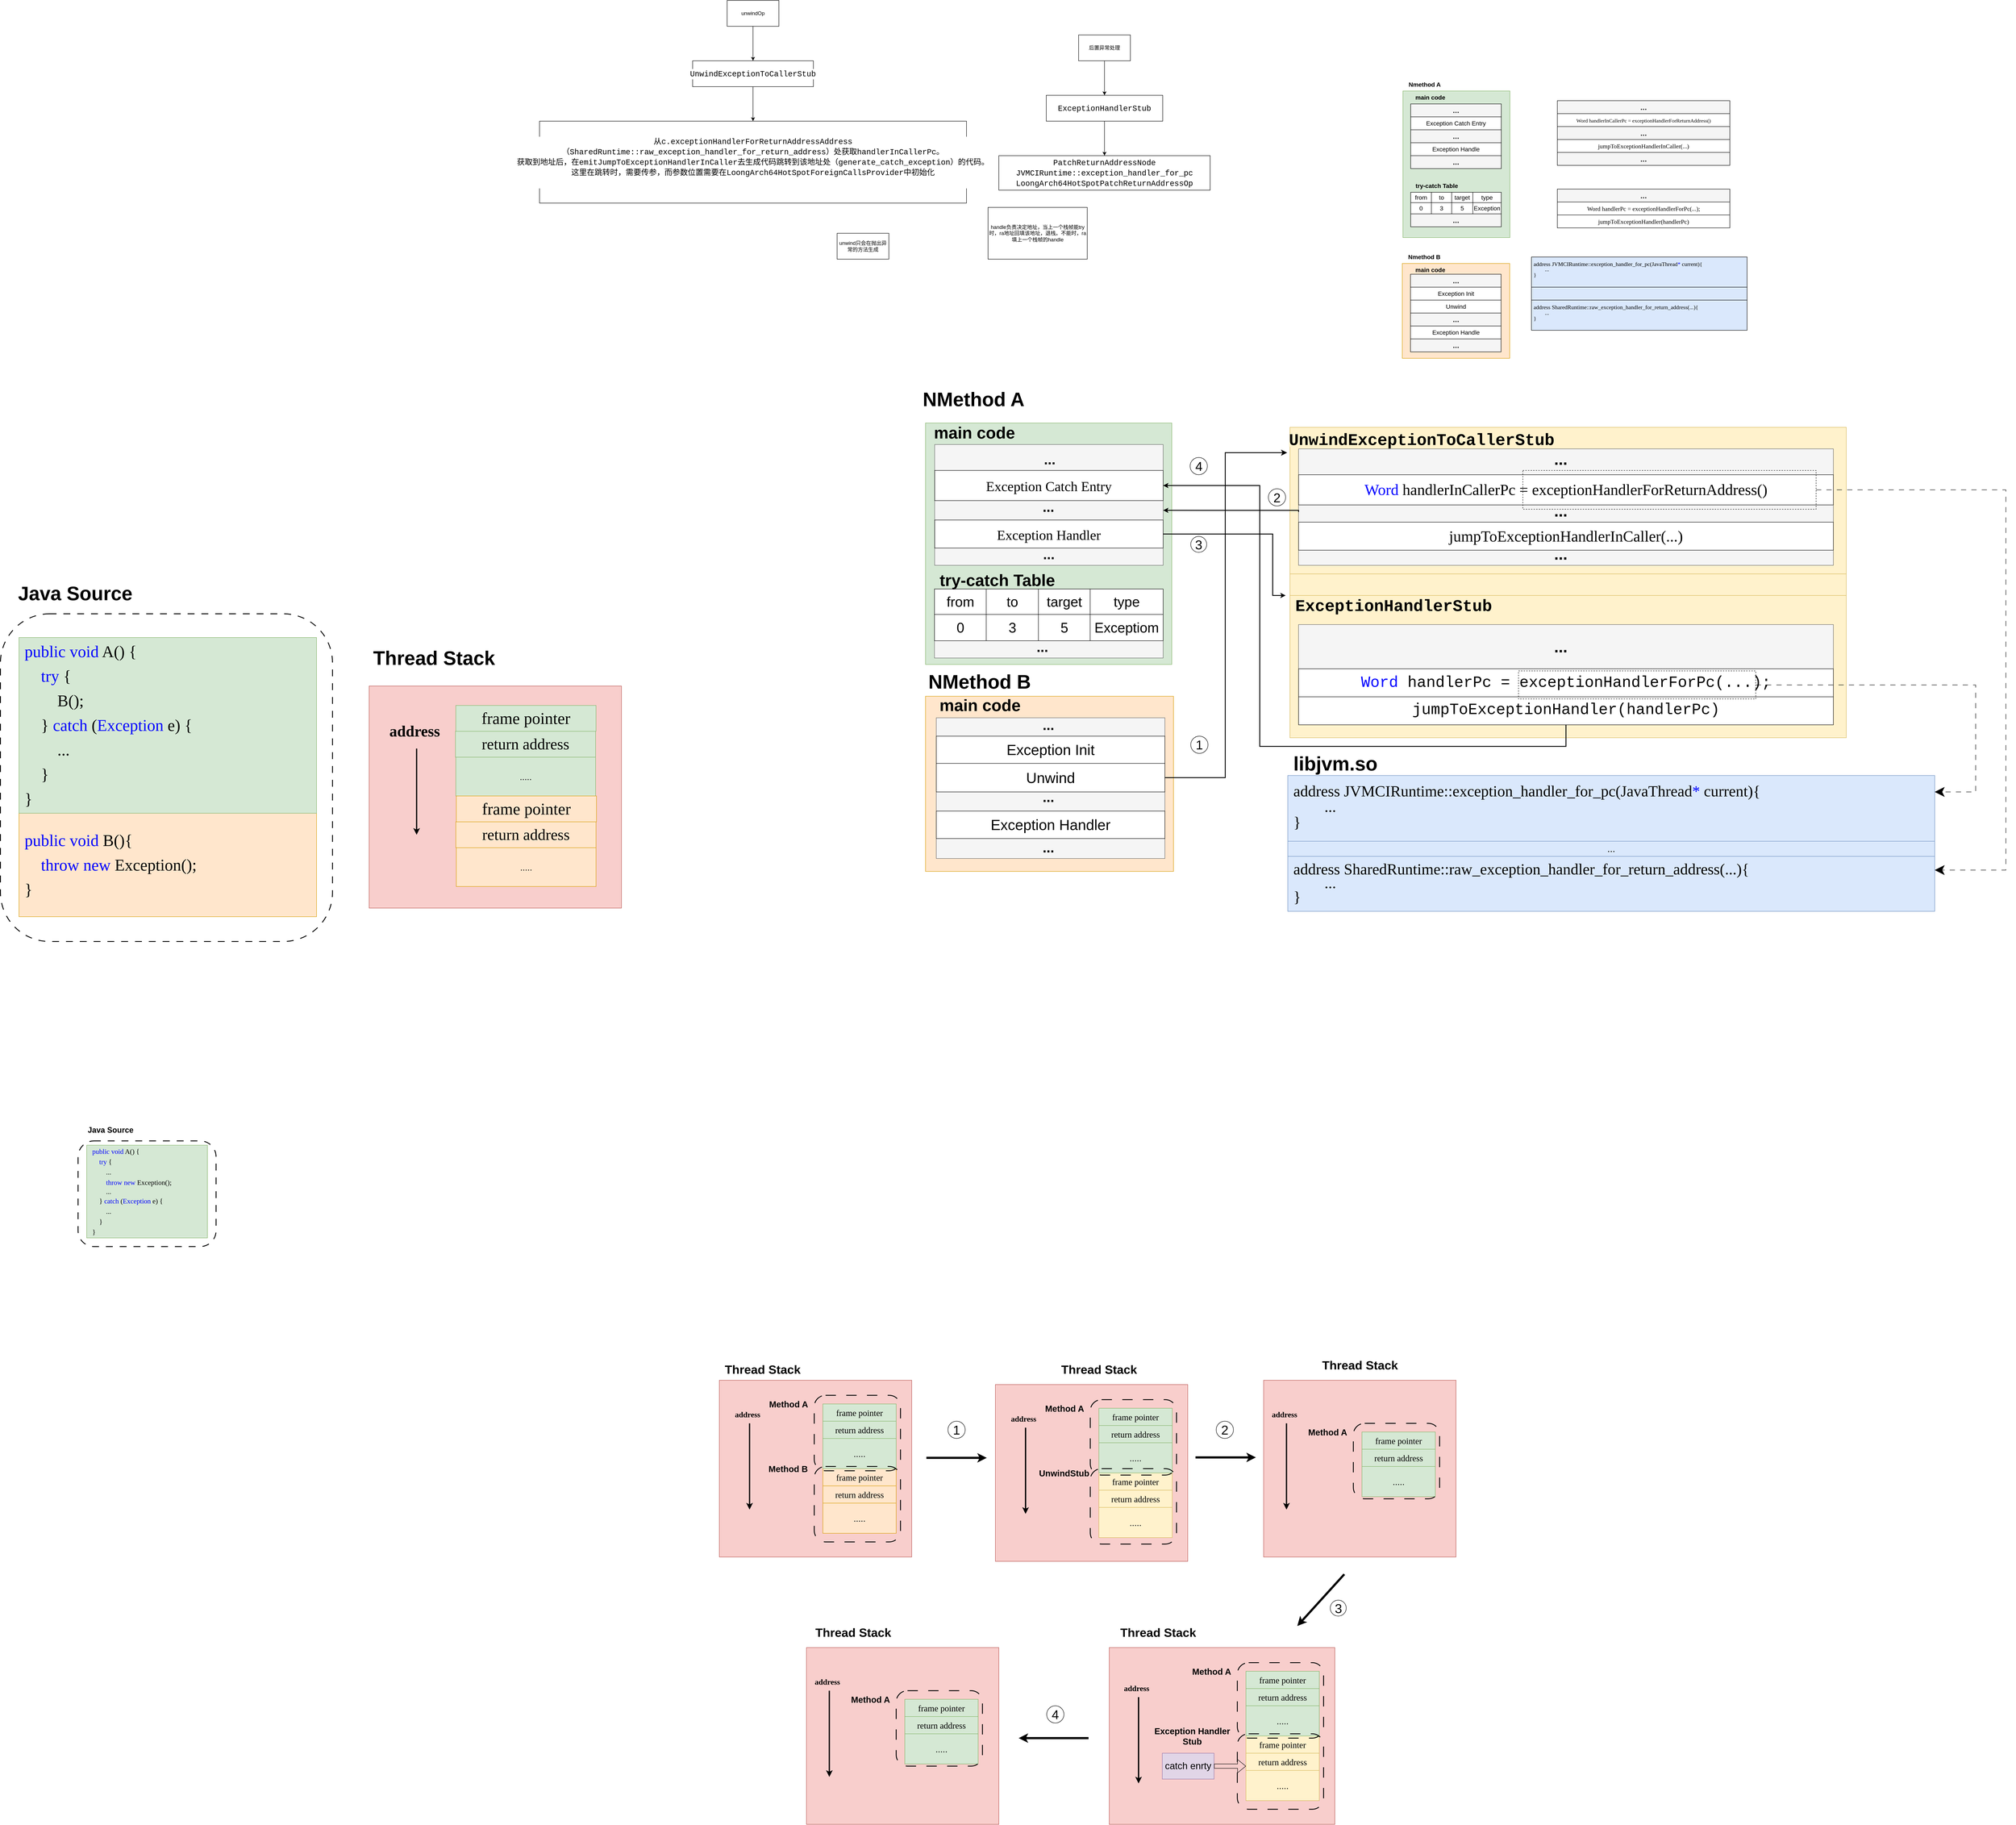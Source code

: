 <mxfile version="26.2.2">
  <diagram name="Page-1" id="4YrAdiVkWdqYPJvzFATW">
    <mxGraphModel dx="5711" dy="3340" grid="1" gridSize="10" guides="1" tooltips="1" connect="0" arrows="1" fold="1" page="1" pageScale="1" pageWidth="827" pageHeight="1169" math="0" shadow="0">
      <root>
        <mxCell id="0" />
        <mxCell id="1" parent="0" />
        <mxCell id="Ah--ztx97_iEk2Q2y2d8-46" value="" style="rounded=0;whiteSpace=wrap;html=1;fillColor=#ffe6cc;strokeColor=#d79b00;" vertex="1" parent="1">
          <mxGeometry x="1670.5" y="440" width="249" height="220" as="geometry" />
        </mxCell>
        <mxCell id="Ah--ztx97_iEk2Q2y2d8-43" value="" style="rounded=0;whiteSpace=wrap;html=1;fillColor=#d5e8d4;strokeColor=#82b366;" vertex="1" parent="1">
          <mxGeometry x="1672" y="40" width="248" height="340" as="geometry" />
        </mxCell>
        <mxCell id="Yd-jyAuAfmwtTGMBvbzd-26" value="" style="rounded=0;whiteSpace=wrap;html=1;fillColor=#ffe6cc;strokeColor=#d79b00;" parent="1" vertex="1">
          <mxGeometry x="565" y="1443.75" width="575" height="406.25" as="geometry" />
        </mxCell>
        <mxCell id="Yd-jyAuAfmwtTGMBvbzd-25" value="" style="rounded=0;whiteSpace=wrap;html=1;fillColor=#d5e8d4;strokeColor=#82b366;" parent="1" vertex="1">
          <mxGeometry x="565" y="810" width="571" height="560" as="geometry" />
        </mxCell>
        <mxCell id="Yd-jyAuAfmwtTGMBvbzd-23" value="" style="rounded=0;whiteSpace=wrap;html=1;fillColor=#f8cecc;strokeColor=#b85450;" parent="1" vertex="1">
          <mxGeometry x="-725" y="1420" width="585" height="515" as="geometry" />
        </mxCell>
        <mxCell id="Yd-jyAuAfmwtTGMBvbzd-8" value="" style="rounded=0;whiteSpace=wrap;html=1;fillColor=#fff2cc;strokeColor=#d6b656;" parent="1" vertex="1">
          <mxGeometry x="1410" y="1210" width="1290" height="330" as="geometry" />
        </mxCell>
        <mxCell id="Yd-jyAuAfmwtTGMBvbzd-7" value="" style="rounded=0;whiteSpace=wrap;html=1;fillColor=#fff2cc;strokeColor=#d6b656;" parent="1" vertex="1">
          <mxGeometry x="1410" y="1160" width="1290" height="50" as="geometry" />
        </mxCell>
        <mxCell id="Yd-jyAuAfmwtTGMBvbzd-1" value="" style="rounded=0;whiteSpace=wrap;html=1;fillColor=#fff2cc;strokeColor=#d6b656;" parent="1" vertex="1">
          <mxGeometry x="1410" y="820" width="1290" height="340" as="geometry" />
        </mxCell>
        <mxCell id="ouLHwBcPtctMDlgviZbk-109" value="" style="rounded=0;whiteSpace=wrap;html=1;fillColor=#f5f5f5;fontColor=#333333;strokeColor=#666666;" parent="1" vertex="1">
          <mxGeometry x="585.75" y="1195" width="530.25" height="160" as="geometry" />
        </mxCell>
        <mxCell id="r-9AEfIxWcx4-3-EoZzo-4" value="" style="edgeStyle=orthogonalEdgeStyle;rounded=0;orthogonalLoop=1;jettySize=auto;html=1;" parent="1" source="r-9AEfIxWcx4-3-EoZzo-1" target="r-9AEfIxWcx4-3-EoZzo-3" edge="1">
          <mxGeometry relative="1" as="geometry" />
        </mxCell>
        <mxCell id="r-9AEfIxWcx4-3-EoZzo-1" value="unwindOp" style="rounded=0;whiteSpace=wrap;html=1;" parent="1" vertex="1">
          <mxGeometry x="105" y="-170" width="120" height="60" as="geometry" />
        </mxCell>
        <mxCell id="r-9AEfIxWcx4-3-EoZzo-7" value="" style="edgeStyle=orthogonalEdgeStyle;rounded=0;orthogonalLoop=1;jettySize=auto;html=1;" parent="1" source="r-9AEfIxWcx4-3-EoZzo-3" target="r-9AEfIxWcx4-3-EoZzo-6" edge="1">
          <mxGeometry relative="1" as="geometry" />
        </mxCell>
        <mxCell id="r-9AEfIxWcx4-3-EoZzo-3" value="&lt;div style=&quot;background-color: rgb(255, 255, 255); font-family: Consolas, &amp;quot;Courier New&amp;quot;, monospace; font-size: 18px; line-height: 24px; white-space: pre;&quot;&gt;UnwindExceptionToCallerStub&lt;/div&gt;" style="rounded=0;whiteSpace=wrap;html=1;" parent="1" vertex="1">
          <mxGeometry x="25" y="-30" width="280" height="60" as="geometry" />
        </mxCell>
        <mxCell id="r-9AEfIxWcx4-3-EoZzo-6" value="&lt;div style=&quot;background-color: rgb(255, 255, 255); font-family: Consolas, &amp;quot;Courier New&amp;quot;, monospace; font-size: 18px; line-height: 24px; white-space: pre;&quot;&gt;从&lt;span style=&quot;color: light-dark(rgb(0, 0, 0), rgb(255, 255, 255));&quot;&gt;c.exceptionHandlerForReturnAddressAddress&lt;/span&gt;&lt;/div&gt;&lt;div style=&quot;background-color: rgb(255, 255, 255); font-family: Consolas, &amp;quot;Courier New&amp;quot;, monospace; font-size: 18px; line-height: 24px; white-space: pre;&quot;&gt;&lt;span style=&quot;color: light-dark(rgb(0, 0, 0), rgb(255, 255, 255));&quot;&gt;（&lt;/span&gt;&lt;span style=&quot;color: light-dark(rgb(0, 0, 0), rgb(255, 255, 255));&quot;&gt;SharedRuntime::raw_exception_handler_for_return_address&lt;/span&gt;&lt;span style=&quot;color: light-dark(rgb(0, 0, 0), rgb(255, 255, 255));&quot;&gt;）处获取&lt;/span&gt;&lt;span style=&quot;color: light-dark(rgb(0, 0, 0), rgb(255, 255, 255));&quot;&gt;handlerInCallerPc。&lt;/span&gt;&lt;/div&gt;&lt;div style=&quot;background-color: rgb(255, 255, 255); font-family: Consolas, &amp;quot;Courier New&amp;quot;, monospace; font-size: 18px; line-height: 24px; white-space: pre;&quot;&gt;&lt;span style=&quot;color: light-dark(rgb(0, 0, 0), rgb(255, 255, 255));&quot;&gt;获取到地址后，在&lt;/span&gt;&lt;span style=&quot;color: light-dark(rgb(0, 0, 0), rgb(255, 255, 255));&quot;&gt;emitJumpToExceptionHandlerInCaller去生成代码跳转到该地址处（&lt;/span&gt;&lt;span style=&quot;color: light-dark(rgb(0, 0, 0), rgb(255, 255, 255));&quot;&gt;generate_catch_exception&lt;/span&gt;&lt;span style=&quot;color: light-dark(rgb(0, 0, 0), rgb(255, 255, 255)); background-color: light-dark(rgb(255, 255, 255), rgb(18, 18, 18));&quot;&gt;）的代码。&lt;/span&gt;&lt;/div&gt;&lt;div style=&quot;background-color: rgb(255, 255, 255); font-family: Consolas, &amp;quot;Courier New&amp;quot;, monospace; font-size: 18px; line-height: 24px; white-space: pre;&quot;&gt;&lt;span style=&quot;color: light-dark(rgb(0, 0, 0), rgb(255, 255, 255));&quot;&gt;这里在跳转时，需要传参，而参数位置需要在&lt;/span&gt;&lt;span style=&quot;color: light-dark(rgb(0, 0, 0), rgb(255, 255, 255));&quot;&gt;LoongArch64HotSpotForeignCallsProvider中初始化&lt;/span&gt;&lt;/div&gt;&lt;div style=&quot;background-color: rgb(255, 255, 255); font-family: Consolas, &amp;quot;Courier New&amp;quot;, monospace; font-size: 18px; line-height: 24px; white-space: pre;&quot;&gt;&lt;span style=&quot;color: light-dark(rgb(0, 0, 0), rgb(255, 255, 255));&quot;&gt;&lt;br&gt;&lt;/span&gt;&lt;/div&gt;" style="rounded=0;whiteSpace=wrap;html=1;" parent="1" vertex="1">
          <mxGeometry x="-330" y="110" width="990" height="190" as="geometry" />
        </mxCell>
        <mxCell id="r-9AEfIxWcx4-3-EoZzo-10" value="" style="edgeStyle=orthogonalEdgeStyle;rounded=0;orthogonalLoop=1;jettySize=auto;html=1;" parent="1" source="r-9AEfIxWcx4-3-EoZzo-8" target="r-9AEfIxWcx4-3-EoZzo-9" edge="1">
          <mxGeometry relative="1" as="geometry" />
        </mxCell>
        <mxCell id="r-9AEfIxWcx4-3-EoZzo-8" value="后置异常处理" style="rounded=0;whiteSpace=wrap;html=1;" parent="1" vertex="1">
          <mxGeometry x="920" y="-90" width="120" height="60" as="geometry" />
        </mxCell>
        <mxCell id="r-9AEfIxWcx4-3-EoZzo-12" value="" style="edgeStyle=orthogonalEdgeStyle;rounded=0;orthogonalLoop=1;jettySize=auto;html=1;" parent="1" source="r-9AEfIxWcx4-3-EoZzo-9" target="r-9AEfIxWcx4-3-EoZzo-11" edge="1">
          <mxGeometry relative="1" as="geometry" />
        </mxCell>
        <mxCell id="r-9AEfIxWcx4-3-EoZzo-9" value="&lt;div style=&quot;background-color: rgb(255, 255, 255); font-family: Consolas, &amp;quot;Courier New&amp;quot;, monospace; font-size: 18px; line-height: 24px; white-space: pre;&quot;&gt;ExceptionHandlerStub&lt;/div&gt;" style="whiteSpace=wrap;html=1;rounded=0;" parent="1" vertex="1">
          <mxGeometry x="845" y="50" width="270" height="60" as="geometry" />
        </mxCell>
        <mxCell id="r-9AEfIxWcx4-3-EoZzo-11" value="&lt;div style=&quot;background-color: rgb(255, 255, 255); font-family: Consolas, &amp;quot;Courier New&amp;quot;, monospace; font-size: 18px; line-height: 24px; white-space: pre;&quot;&gt;PatchReturnAddressNode&lt;/div&gt;&lt;div style=&quot;background-color: rgb(255, 255, 255); font-family: Consolas, &amp;quot;Courier New&amp;quot;, monospace; font-size: 18px; line-height: 24px; white-space: pre;&quot;&gt;&lt;div style=&quot;line-height: 24px;&quot;&gt;JVMCIRuntime::exception_handler_for_pc&lt;/div&gt;&lt;div style=&quot;line-height: 24px;&quot;&gt;&lt;div style=&quot;line-height: 24px;&quot;&gt;LoongArch64HotSpotPatchReturnAddressOp&lt;/div&gt;&lt;/div&gt;&lt;/div&gt;" style="whiteSpace=wrap;html=1;rounded=0;" parent="1" vertex="1">
          <mxGeometry x="735" y="190" width="490" height="80" as="geometry" />
        </mxCell>
        <mxCell id="r-9AEfIxWcx4-3-EoZzo-14" value="handle负责决定地址，当上一个栈帧能try时，ra地址回填该地址，退栈。不能时，ra填上一个栈帧的handle" style="whiteSpace=wrap;html=1;" parent="1" vertex="1">
          <mxGeometry x="710" y="310" width="230" height="120" as="geometry" />
        </mxCell>
        <mxCell id="r-9AEfIxWcx4-3-EoZzo-15" value="unwind只会在抛出异常的方法生成" style="whiteSpace=wrap;html=1;" parent="1" vertex="1">
          <mxGeometry x="360" y="370" width="120" height="60" as="geometry" />
        </mxCell>
        <mxCell id="EBi-hcrwRFbOIUl8jDD--5" value="&lt;div style=&quot;white-space: pre; line-height: 150%;&quot;&gt;&lt;div&gt;&lt;font face=&quot;Verdana&quot; style=&quot;line-height: 150%; font-size: 38px;&quot;&gt;&lt;span style=&quot;color: rgb(0, 0, 255);&quot;&gt;public&lt;/span&gt; &lt;span style=&quot;color: rgb(0, 0, 255);&quot;&gt;void&lt;/span&gt; B(){&lt;/font&gt;&lt;/div&gt;&lt;div&gt;&lt;font face=&quot;Verdana&quot; style=&quot;line-height: 150%; font-size: 38px;&quot;&gt;&amp;nbsp; &amp;nbsp; &lt;span style=&quot;color: rgb(0, 0, 255);&quot;&gt;throw&lt;/span&gt; &lt;span style=&quot;color: rgb(0, 0, 255);&quot;&gt;new&lt;/span&gt; Exception();&lt;/font&gt;&lt;/div&gt;&lt;div&gt;&lt;font face=&quot;Verdana&quot; style=&quot;line-height: 150%; font-size: 38px;&quot;&gt;}&lt;/font&gt;&lt;/div&gt;&lt;/div&gt;" style="rounded=0;whiteSpace=wrap;html=1;align=left;fillColor=#ffe6cc;strokeColor=#d79b00;spacing=13;" parent="1" vertex="1">
          <mxGeometry x="-1537" y="1715" width="690" height="240" as="geometry" />
        </mxCell>
        <mxCell id="EBi-hcrwRFbOIUl8jDD--7" value="&lt;div style=&quot;white-space: pre; line-height: 150%;&quot;&gt;&lt;div&gt;&lt;font face=&quot;Verdana&quot; style=&quot;line-height: 150%; font-size: 38px;&quot;&gt;&lt;span style=&quot;color: rgb(0, 0, 255);&quot;&gt;public&lt;/span&gt; &lt;span style=&quot;color: rgb(0, 0, 255);&quot;&gt;void&lt;/span&gt; A() {&lt;/font&gt;&lt;/div&gt;&lt;div&gt;&lt;font face=&quot;Verdana&quot; style=&quot;line-height: 150%; font-size: 38px;&quot;&gt;&amp;nbsp; &amp;nbsp; &lt;span style=&quot;background-color: light-dark(rgb(213, 232, 212), rgb(255, 255, 255));&quot;&gt;&lt;span style=&quot;color: rgb(0, 0, 255);&quot;&gt;try&lt;/span&gt;&lt;span style=&quot;color: light-dark(rgb(0, 0, 0), rgb(255, 255, 255));&quot;&gt; {&lt;/span&gt;&lt;/span&gt;&lt;/font&gt;&lt;/div&gt;&lt;div&gt;&lt;div&gt;&lt;font face=&quot;Verdana&quot; style=&quot;background-color: light-dark(rgb(213, 232, 212), rgb(255, 255, 255)); line-height: 150%; font-size: 38px;&quot;&gt;&amp;nbsp; &amp;nbsp;     B();&lt;/font&gt;&lt;/div&gt;&lt;div&gt;&lt;font face=&quot;Verdana&quot; style=&quot;background-color: light-dark(rgb(213, 232, 212), rgb(255, 255, 255)); line-height: 150%; font-size: 38px;&quot;&gt;    } &lt;span style=&quot;color: rgb(0, 0, 255);&quot;&gt;catch&lt;/span&gt; (&lt;span style=&quot;color: rgb(0, 0, 255);&quot;&gt;Exception&lt;/span&gt; e) {&lt;/font&gt;&lt;/div&gt;&lt;div&gt;&lt;font face=&quot;Verdana&quot; style=&quot;background-color: light-dark(rgb(213, 232, 212), rgb(255, 255, 255)); line-height: 150%; font-size: 38px;&quot;&gt;&amp;nbsp; &amp;nbsp;     &lt;font style=&quot;color: rgb(0, 0, 0);&quot;&gt;...&lt;/font&gt;&lt;/font&gt;&lt;/div&gt;&lt;/div&gt;&lt;div&gt;&lt;font face=&quot;Verdana&quot; style=&quot;line-height: 150%; font-size: 38px;&quot;&gt;&lt;span style=&quot;color: light-dark(rgb(0, 0, 0), rgb(255, 255, 255)); background-color: light-dark(rgb(213, 232, 212), rgb(255, 255, 255));&quot;&gt;    }&lt;/span&gt;&lt;/font&gt;&lt;/div&gt;&lt;div&gt;&lt;font face=&quot;Verdana&quot; style=&quot;line-height: 150%; font-size: 38px;&quot;&gt;}&lt;/font&gt;&lt;/div&gt;&lt;/div&gt;" style="rounded=0;whiteSpace=wrap;html=1;align=left;fillColor=#d5e8d4;strokeColor=#82b366;spacing=13;" parent="1" vertex="1">
          <mxGeometry x="-1537" y="1307.5" width="690" height="407.5" as="geometry" />
        </mxCell>
        <mxCell id="EBi-hcrwRFbOIUl8jDD--14" value="" style="rounded=0;whiteSpace=wrap;html=1;fillColor=#f5f5f5;fontColor=#333333;strokeColor=#666666;" parent="1" vertex="1">
          <mxGeometry x="590" y="1493.75" width="530" height="326.25" as="geometry" />
        </mxCell>
        <mxCell id="EBi-hcrwRFbOIUl8jDD--15" value="&lt;font&gt;Exception Init&lt;/font&gt;" style="rounded=0;whiteSpace=wrap;html=1;fontSize=34;" parent="1" vertex="1">
          <mxGeometry x="590" y="1536.25" width="530" height="63.75" as="geometry" />
        </mxCell>
        <mxCell id="EBi-hcrwRFbOIUl8jDD--16" value="&lt;b&gt;&lt;font style=&quot;font-size: 45px;&quot;&gt;NMethod B&lt;/font&gt;&lt;/b&gt;" style="text;html=1;align=center;verticalAlign=middle;resizable=0;points=[];autosize=1;strokeColor=none;fillColor=none;" parent="1" vertex="1">
          <mxGeometry x="560" y="1375" width="260" height="70" as="geometry" />
        </mxCell>
        <mxCell id="EBi-hcrwRFbOIUl8jDD--17" value="&lt;b&gt;&lt;font&gt;main code&lt;/font&gt;&lt;/b&gt;" style="text;html=1;align=center;verticalAlign=middle;resizable=0;points=[];autosize=1;strokeColor=none;fillColor=none;fontSize=38;" parent="1" vertex="1">
          <mxGeometry x="586.25" y="1435" width="210" height="60" as="geometry" />
        </mxCell>
        <mxCell id="EBi-hcrwRFbOIUl8jDD--21" value="&lt;b&gt;&lt;font&gt;...&lt;/font&gt;&lt;/b&gt;" style="text;html=1;align=center;verticalAlign=middle;whiteSpace=wrap;rounded=0;fontSize=32;" parent="1" vertex="1">
          <mxGeometry x="820" y="1496.25" width="60" height="30" as="geometry" />
        </mxCell>
        <mxCell id="EBi-hcrwRFbOIUl8jDD--22" value="&lt;b&gt;&lt;font&gt;...&lt;/font&gt;&lt;/b&gt;" style="text;html=1;align=center;verticalAlign=middle;whiteSpace=wrap;rounded=0;fontSize=32;" parent="1" vertex="1">
          <mxGeometry x="820" y="1662.5" width="60" height="30" as="geometry" />
        </mxCell>
        <mxCell id="EBi-hcrwRFbOIUl8jDD--23" value="&lt;b&gt;&lt;font&gt;...&lt;/font&gt;&lt;/b&gt;" style="text;html=1;align=center;verticalAlign=middle;whiteSpace=wrap;rounded=0;fontSize=32;" parent="1" vertex="1">
          <mxGeometry x="820" y="1780" width="60" height="30" as="geometry" />
        </mxCell>
        <mxCell id="ouLHwBcPtctMDlgviZbk-4" value="&lt;font face=&quot;Verdana&quot; style=&quot;font-size: 36px;&quot;&gt;return address&lt;/font&gt;" style="rounded=0;whiteSpace=wrap;html=1;fillColor=#d5e8d4;strokeColor=#82b366;" parent="1" vertex="1">
          <mxGeometry x="-525" y="1525" width="325" height="60" as="geometry" />
        </mxCell>
        <mxCell id="ouLHwBcPtctMDlgviZbk-5" value="&lt;font face=&quot;Verdana&quot; style=&quot;font-size: 38px;&quot;&gt;frame pointer&lt;/font&gt;" style="rounded=0;whiteSpace=wrap;html=1;fillColor=#d5e8d4;strokeColor=#82b366;spacing=13;" parent="1" vertex="1">
          <mxGeometry x="-524" y="1465" width="325" height="60" as="geometry" />
        </mxCell>
        <mxCell id="ouLHwBcPtctMDlgviZbk-6" value="&lt;font style=&quot;font-size: 20px;&quot;&gt;.....&lt;/font&gt;" style="rounded=0;whiteSpace=wrap;html=1;fillColor=#d5e8d4;strokeColor=#82b366;" parent="1" vertex="1">
          <mxGeometry x="-524" y="1585" width="324" height="90" as="geometry" />
        </mxCell>
        <mxCell id="ouLHwBcPtctMDlgviZbk-41" value="" style="rounded=0;whiteSpace=wrap;html=1;fillColor=#f5f5f5;fontColor=#333333;strokeColor=#666666;" parent="1" vertex="1">
          <mxGeometry x="586.25" y="860" width="529.75" height="280" as="geometry" />
        </mxCell>
        <mxCell id="ouLHwBcPtctMDlgviZbk-42" value="&lt;font style=&quot;font-size: 32px;&quot; face=&quot;Verdana&quot;&gt;Exception Catch Entry&lt;/font&gt;" style="rounded=0;whiteSpace=wrap;html=1;fontSize=38;" parent="1" vertex="1">
          <mxGeometry x="586.25" y="920" width="529.75" height="70" as="geometry" />
        </mxCell>
        <mxCell id="ouLHwBcPtctMDlgviZbk-43" value="&lt;b&gt;&lt;font&gt;NMethod A&lt;/font&gt;&lt;/b&gt;" style="text;html=1;align=center;verticalAlign=middle;resizable=0;points=[];autosize=1;strokeColor=none;fillColor=none;fontSize=45;" parent="1" vertex="1">
          <mxGeometry x="546" y="720" width="260" height="70" as="geometry" />
        </mxCell>
        <mxCell id="ouLHwBcPtctMDlgviZbk-44" value="&lt;b&gt;&lt;font&gt;main code&lt;/font&gt;&lt;/b&gt;" style="text;html=1;align=center;verticalAlign=middle;resizable=0;points=[];autosize=1;strokeColor=none;fillColor=none;fontSize=38;" parent="1" vertex="1">
          <mxGeometry x="572.75" y="802.5" width="210" height="60" as="geometry" />
        </mxCell>
        <mxCell id="nb-IQWLhUaKO_YwvdvKN-8" style="edgeStyle=orthogonalEdgeStyle;rounded=0;orthogonalLoop=1;jettySize=auto;html=1;strokeWidth=2;" parent="1" source="ouLHwBcPtctMDlgviZbk-45" edge="1">
          <mxGeometry relative="1" as="geometry">
            <mxPoint x="1400" y="1210" as="targetPoint" />
            <Array as="points">
              <mxPoint x="1370" y="1068" />
              <mxPoint x="1370" y="1210" />
              <mxPoint x="1400" y="1210" />
            </Array>
          </mxGeometry>
        </mxCell>
        <mxCell id="ouLHwBcPtctMDlgviZbk-45" value="&lt;font style=&quot;font-size: 32px;&quot; face=&quot;Verdana&quot;&gt;Exception Handler&lt;/font&gt;" style="rounded=0;whiteSpace=wrap;html=1;fontSize=38;" parent="1" vertex="1">
          <mxGeometry x="586.25" y="1035" width="529.75" height="65" as="geometry" />
        </mxCell>
        <mxCell id="ouLHwBcPtctMDlgviZbk-46" value="&lt;b&gt;&lt;font&gt;...&lt;/font&gt;&lt;/b&gt;" style="text;html=1;align=center;verticalAlign=middle;whiteSpace=wrap;rounded=0;fontSize=32;" parent="1" vertex="1">
          <mxGeometry x="822.5" y="880" width="60" height="30" as="geometry" />
        </mxCell>
        <mxCell id="ouLHwBcPtctMDlgviZbk-47" value="&lt;b&gt;&lt;font&gt;...&lt;/font&gt;&lt;/b&gt;" style="text;html=1;align=center;verticalAlign=middle;whiteSpace=wrap;rounded=0;fontSize=32;" parent="1" vertex="1">
          <mxGeometry x="820" y="990" width="60" height="30" as="geometry" />
        </mxCell>
        <mxCell id="ouLHwBcPtctMDlgviZbk-48" value="&lt;b&gt;&lt;font&gt;...&lt;/font&gt;&lt;/b&gt;" style="text;html=1;align=center;verticalAlign=middle;whiteSpace=wrap;rounded=0;fontSize=32;" parent="1" vertex="1">
          <mxGeometry x="821.13" y="1100" width="60" height="30" as="geometry" />
        </mxCell>
        <mxCell id="ouLHwBcPtctMDlgviZbk-59" value="" style="shape=table;startSize=0;container=1;collapsible=0;childLayout=tableLayout;fontSize=16;" parent="1" vertex="1">
          <mxGeometry x="585.75" y="1195" width="530.25" height="120" as="geometry" />
        </mxCell>
        <mxCell id="ouLHwBcPtctMDlgviZbk-75" style="shape=tableRow;horizontal=0;startSize=0;swimlaneHead=0;swimlaneBody=0;strokeColor=inherit;top=0;left=0;bottom=0;right=0;collapsible=0;dropTarget=0;fillColor=none;points=[[0,0.5],[1,0.5]];portConstraint=eastwest;fontSize=16;" parent="ouLHwBcPtctMDlgviZbk-59" vertex="1">
          <mxGeometry width="530.25" height="59" as="geometry" />
        </mxCell>
        <mxCell id="ouLHwBcPtctMDlgviZbk-76" value="&lt;font&gt;from&lt;/font&gt;" style="shape=partialRectangle;html=1;whiteSpace=wrap;connectable=0;strokeColor=inherit;overflow=hidden;fillColor=none;top=0;left=0;bottom=0;right=0;pointerEvents=1;fontSize=32;" parent="ouLHwBcPtctMDlgviZbk-75" vertex="1">
          <mxGeometry width="120" height="59" as="geometry">
            <mxRectangle width="120" height="59" as="alternateBounds" />
          </mxGeometry>
        </mxCell>
        <mxCell id="ouLHwBcPtctMDlgviZbk-77" value="&lt;font&gt;to&lt;/font&gt;" style="shape=partialRectangle;html=1;whiteSpace=wrap;connectable=0;strokeColor=inherit;overflow=hidden;fillColor=none;top=0;left=0;bottom=0;right=0;pointerEvents=1;fontSize=32;" parent="ouLHwBcPtctMDlgviZbk-75" vertex="1">
          <mxGeometry x="120" width="121" height="59" as="geometry">
            <mxRectangle width="121" height="59" as="alternateBounds" />
          </mxGeometry>
        </mxCell>
        <mxCell id="ouLHwBcPtctMDlgviZbk-81" value="&lt;font&gt;target&lt;/font&gt;" style="shape=partialRectangle;html=1;whiteSpace=wrap;connectable=0;strokeColor=inherit;overflow=hidden;fillColor=none;top=0;left=0;bottom=0;right=0;pointerEvents=1;fontSize=32;" parent="ouLHwBcPtctMDlgviZbk-75" vertex="1">
          <mxGeometry x="241" width="120" height="59" as="geometry">
            <mxRectangle width="120" height="59" as="alternateBounds" />
          </mxGeometry>
        </mxCell>
        <mxCell id="ouLHwBcPtctMDlgviZbk-82" value="&lt;font&gt;type&lt;/font&gt;" style="shape=partialRectangle;html=1;whiteSpace=wrap;connectable=0;strokeColor=inherit;overflow=hidden;fillColor=none;top=0;left=0;bottom=0;right=0;pointerEvents=1;fontSize=32;" parent="ouLHwBcPtctMDlgviZbk-75" vertex="1">
          <mxGeometry x="361" width="169" height="59" as="geometry">
            <mxRectangle width="169" height="59" as="alternateBounds" />
          </mxGeometry>
        </mxCell>
        <mxCell id="ouLHwBcPtctMDlgviZbk-83" style="shape=tableRow;horizontal=0;startSize=0;swimlaneHead=0;swimlaneBody=0;strokeColor=inherit;top=0;left=0;bottom=0;right=0;collapsible=0;dropTarget=0;fillColor=none;points=[[0,0.5],[1,0.5]];portConstraint=eastwest;fontSize=16;" parent="ouLHwBcPtctMDlgviZbk-59" vertex="1">
          <mxGeometry y="59" width="530.25" height="61" as="geometry" />
        </mxCell>
        <mxCell id="ouLHwBcPtctMDlgviZbk-84" value="0" style="shape=partialRectangle;html=1;whiteSpace=wrap;connectable=0;strokeColor=inherit;overflow=hidden;fillColor=none;top=0;left=0;bottom=0;right=0;pointerEvents=1;fontSize=32;" parent="ouLHwBcPtctMDlgviZbk-83" vertex="1">
          <mxGeometry width="120" height="61" as="geometry">
            <mxRectangle width="120" height="61" as="alternateBounds" />
          </mxGeometry>
        </mxCell>
        <mxCell id="ouLHwBcPtctMDlgviZbk-85" value="3" style="shape=partialRectangle;html=1;whiteSpace=wrap;connectable=0;strokeColor=inherit;overflow=hidden;fillColor=none;top=0;left=0;bottom=0;right=0;pointerEvents=1;fontSize=32;" parent="ouLHwBcPtctMDlgviZbk-83" vertex="1">
          <mxGeometry x="120" width="121" height="61" as="geometry">
            <mxRectangle width="121" height="61" as="alternateBounds" />
          </mxGeometry>
        </mxCell>
        <mxCell id="ouLHwBcPtctMDlgviZbk-86" value="5" style="shape=partialRectangle;html=1;whiteSpace=wrap;connectable=0;strokeColor=inherit;overflow=hidden;fillColor=none;top=0;left=0;bottom=0;right=0;pointerEvents=1;fontSize=32;" parent="ouLHwBcPtctMDlgviZbk-83" vertex="1">
          <mxGeometry x="241" width="120" height="61" as="geometry">
            <mxRectangle width="120" height="61" as="alternateBounds" />
          </mxGeometry>
        </mxCell>
        <mxCell id="ouLHwBcPtctMDlgviZbk-87" value="Exceptiom" style="shape=partialRectangle;html=1;whiteSpace=wrap;connectable=0;strokeColor=inherit;overflow=hidden;fillColor=none;top=0;left=0;bottom=0;right=0;pointerEvents=1;fontSize=32;" parent="ouLHwBcPtctMDlgviZbk-83" vertex="1">
          <mxGeometry x="361" width="169" height="61" as="geometry">
            <mxRectangle width="169" height="61" as="alternateBounds" />
          </mxGeometry>
        </mxCell>
        <mxCell id="ouLHwBcPtctMDlgviZbk-110" value="&lt;b&gt;&lt;font style=&quot;font-size: 38px;&quot;&gt;try-catch Table&lt;/font&gt;&lt;/b&gt;" style="text;html=1;align=center;verticalAlign=middle;resizable=0;points=[];autosize=1;strokeColor=none;fillColor=none;" parent="1" vertex="1">
          <mxGeometry x="586.25" y="1145" width="290" height="60" as="geometry" />
        </mxCell>
        <mxCell id="ouLHwBcPtctMDlgviZbk-111" value="&lt;div style=&quot;line-height: 24px;&quot;&gt;&lt;div style=&quot;white-space: pre;&quot;&gt;&lt;div style=&quot;line-height: 24px;&quot;&gt;&lt;div style=&quot;line-height: 24px;&quot;&gt;&lt;span style=&quot;background-color: light-dark(rgb(218, 232, 252), rgb(18, 18, 18));&quot;&gt;&lt;font face=&quot;Verdana&quot; style=&quot;font-size: 36px;&quot;&gt;address SharedRuntime::raw_exception_handler_for_return_address(...){&lt;/font&gt;&lt;/span&gt;&lt;/div&gt;&lt;div style=&quot;line-height: 24px;&quot;&gt;&lt;span style=&quot;background-color: light-dark(rgb(218, 232, 252), rgb(18, 18, 18));&quot;&gt;&lt;font face=&quot;Verdana&quot; style=&quot;font-size: 36px;&quot;&gt;&lt;span style=&quot;white-space: pre;&quot;&gt;&#x9;&lt;/span&gt;...&lt;br&gt;&lt;/font&gt;&lt;/span&gt;&lt;/div&gt;&lt;div style=&quot;line-height: 24px;&quot;&gt;&lt;span style=&quot;background-color: light-dark(rgb(218, 232, 252), rgb(18, 18, 18));&quot;&gt;&lt;font face=&quot;Verdana&quot; style=&quot;font-size: 36px;&quot;&gt;}&lt;/font&gt;&lt;/span&gt;&lt;/div&gt;&lt;/div&gt;&lt;/div&gt;&lt;/div&gt;" style="rounded=0;whiteSpace=wrap;html=1;fillColor=#dae8fc;strokeColor=#6c8ebf;align=left;verticalAlign=top;spacing=13;" parent="1" vertex="1">
          <mxGeometry x="1405" y="1815" width="1500" height="127.5" as="geometry" />
        </mxCell>
        <mxCell id="ouLHwBcPtctMDlgviZbk-112" value="&lt;font style=&quot;font-size: 45px;&quot;&gt;&lt;b&gt;libjvm.so&lt;/b&gt;&lt;/font&gt;" style="text;html=1;align=center;verticalAlign=middle;resizable=0;points=[];autosize=1;strokeColor=none;fillColor=none;fontSize=28;" parent="1" vertex="1">
          <mxGeometry x="1405" y="1565" width="220" height="70" as="geometry" />
        </mxCell>
        <mxCell id="ouLHwBcPtctMDlgviZbk-113" value="&lt;font style=&quot;font-size: 22px;&quot;&gt;...&lt;/font&gt;" style="rounded=0;whiteSpace=wrap;html=1;fillColor=#dae8fc;strokeColor=#6c8ebf;" parent="1" vertex="1">
          <mxGeometry x="1405" y="1780" width="1500" height="35" as="geometry" />
        </mxCell>
        <mxCell id="ouLHwBcPtctMDlgviZbk-114" value="&lt;div style=&quot;forced-color-adjust: none; color: rgb(0, 0, 0); font-style: normal; font-variant-ligatures: normal; font-variant-caps: normal; font-weight: 400; letter-spacing: normal; orphans: 2; text-indent: 0px; text-transform: none; widows: 2; word-spacing: 0px; -webkit-text-stroke-width: 0px; white-space: pre; text-decoration-thickness: initial; text-decoration-style: initial; text-decoration-color: initial;&quot;&gt;&lt;div style=&quot;line-height: 100%;&quot;&gt;&lt;div&gt;&lt;span style=&quot;background-color: light-dark(rgb(218, 232, 252), rgb(237, 237, 237));&quot;&gt;&lt;font face=&quot;Verdana&quot; style=&quot;line-height: 100%; font-size: 36px;&quot;&gt;address JVMCIRuntime::exception_handler_for_pc(JavaThread&lt;span style=&quot;color: rgb(0, 0, 255);&quot;&gt;*&lt;/span&gt; current){&lt;/font&gt;&lt;/span&gt;&lt;/div&gt;&lt;div&gt;&lt;span style=&quot;background-color: light-dark(rgb(218, 232, 252), rgb(237, 237, 237));&quot;&gt;&lt;font face=&quot;Verdana&quot; style=&quot;line-height: 100%; font-size: 36px;&quot;&gt;&#x9;...&lt;br&gt;&lt;/font&gt;&lt;/span&gt;&lt;/div&gt;&lt;div&gt;&lt;span style=&quot;background-color: light-dark(rgb(218, 232, 252), rgb(237, 237, 237));&quot;&gt;&lt;font face=&quot;Verdana&quot; style=&quot;line-height: 100%; font-size: 36px;&quot;&gt;}&lt;/font&gt;&lt;/span&gt;&lt;/div&gt;&lt;/div&gt;&lt;/div&gt;" style="text;whiteSpace=wrap;html=1;fillColor=#dae8fc;strokeColor=#6c8ebf;spacing=13;verticalAlign=top;align=left;" parent="1" vertex="1">
          <mxGeometry x="1405" y="1627.5" width="1500" height="152.5" as="geometry" />
        </mxCell>
        <mxCell id="ouLHwBcPtctMDlgviZbk-121" value="&lt;span style=&quot;font-family: Consolas, &amp;quot;Courier New&amp;quot;, monospace; white-space-collapse: preserve; background-color: light-dark(rgb(255, 242, 204), rgb(255, 255, 255));&quot;&gt;&lt;font style=&quot;font-size: 38px;&quot;&gt;&lt;b style=&quot;&quot;&gt;UnwindExceptionToCallerStub&lt;/b&gt;&lt;/font&gt;&lt;/span&gt;" style="text;html=1;align=center;verticalAlign=middle;resizable=0;points=[];autosize=1;strokeColor=none;fillColor=none;" parent="1" vertex="1">
          <mxGeometry x="1420" y="820" width="590" height="60" as="geometry" />
        </mxCell>
        <mxCell id="ouLHwBcPtctMDlgviZbk-122" value="" style="rounded=0;whiteSpace=wrap;html=1;fillColor=#f5f5f5;fontColor=#333333;strokeColor=#666666;" parent="1" vertex="1">
          <mxGeometry x="1430" y="870" width="1240" height="270" as="geometry" />
        </mxCell>
        <mxCell id="ouLHwBcPtctMDlgviZbk-123" value="&lt;div style=&quot;background-color: rgb(255, 255, 255); line-height: 24px; white-space: pre;&quot;&gt;&lt;font face=&quot;Verdana&quot; style=&quot;font-size: 36px; line-height: 100%;&quot;&gt;&lt;span style=&quot;color: rgb(0, 0, 255);&quot;&gt;Word&lt;/span&gt; handlerInCallerPc = exceptionHandlerForReturnAddress()&lt;/font&gt;&lt;/div&gt;" style="rounded=0;whiteSpace=wrap;html=1;" parent="1" vertex="1">
          <mxGeometry x="1430" y="930" width="1240" height="70" as="geometry" />
        </mxCell>
        <mxCell id="Yd-jyAuAfmwtTGMBvbzd-15" style="edgeStyle=orthogonalEdgeStyle;rounded=0;orthogonalLoop=1;jettySize=auto;html=1;entryX=1;entryY=0.75;entryDx=0;entryDy=0;exitX=0;exitY=0.5;exitDx=0;exitDy=0;strokeWidth=2;" parent="1" edge="1">
          <mxGeometry relative="1" as="geometry">
            <mxPoint x="1430" y="1016.3" as="sourcePoint" />
            <mxPoint x="1116" y="1012.55" as="targetPoint" />
            <Array as="points">
              <mxPoint x="1430" y="1012.55" />
            </Array>
          </mxGeometry>
        </mxCell>
        <mxCell id="ouLHwBcPtctMDlgviZbk-124" value="&lt;div style=&quot;background-color: rgb(255, 255, 255); line-height: 24px; white-space: pre;&quot;&gt;&lt;font face=&quot;Verdana&quot; style=&quot;font-size: 36px; line-height: 100%;&quot;&gt;jumpToExceptionHandlerInCaller(...)&lt;/font&gt;&lt;/div&gt;" style="rounded=0;whiteSpace=wrap;html=1;" parent="1" vertex="1">
          <mxGeometry x="1430" y="1040" width="1240" height="65" as="geometry" />
        </mxCell>
        <mxCell id="ouLHwBcPtctMDlgviZbk-128" value="&lt;span style=&quot;font-family: Consolas, &amp;quot;Courier New&amp;quot;, monospace; white-space-collapse: preserve; background-color: light-dark(rgb(255, 242, 204), rgb(255, 255, 255));&quot;&gt;&lt;font style=&quot;font-size: 38px;&quot;&gt;&lt;b style=&quot;&quot;&gt;ExceptionHandlerStub&lt;/b&gt;&lt;/font&gt;&lt;/span&gt;" style="text;html=1;align=center;verticalAlign=middle;resizable=0;points=[];autosize=1;strokeColor=none;fillColor=none;" parent="1" vertex="1">
          <mxGeometry x="1430" y="1205" width="440" height="60" as="geometry" />
        </mxCell>
        <mxCell id="ouLHwBcPtctMDlgviZbk-129" value="" style="rounded=0;whiteSpace=wrap;html=1;fillColor=#f5f5f5;fontColor=#333333;strokeColor=#666666;" parent="1" vertex="1">
          <mxGeometry x="1430" y="1277.5" width="1240" height="180" as="geometry" />
        </mxCell>
        <mxCell id="ouLHwBcPtctMDlgviZbk-130" value="&lt;div style=&quot;background-color: rgb(255, 255, 255); font-family: Consolas, &amp;quot;Courier New&amp;quot;, monospace; line-height: 24px; white-space: pre;&quot;&gt;&lt;div style=&quot;line-height: 24px;&quot;&gt;&lt;font style=&quot;font-size: 36px;&quot;&gt;&lt;span style=&quot;color: rgb(0, 0, 255);&quot;&gt;Word&lt;/span&gt; handlerPc = exceptionHandlerForPc(...);&lt;/font&gt;&lt;/div&gt;&lt;/div&gt;" style="rounded=0;whiteSpace=wrap;html=1;" parent="1" vertex="1">
          <mxGeometry x="1430" y="1380" width="1240" height="70" as="geometry" />
        </mxCell>
        <mxCell id="Yd-jyAuAfmwtTGMBvbzd-19" style="edgeStyle=orthogonalEdgeStyle;rounded=0;orthogonalLoop=1;jettySize=auto;html=1;entryX=1;entryY=0.5;entryDx=0;entryDy=0;strokeWidth=2;" parent="1" source="ouLHwBcPtctMDlgviZbk-131" target="ouLHwBcPtctMDlgviZbk-42" edge="1">
          <mxGeometry relative="1" as="geometry">
            <Array as="points">
              <mxPoint x="2050" y="1560" />
              <mxPoint x="1340" y="1560" />
              <mxPoint x="1340" y="955" />
            </Array>
          </mxGeometry>
        </mxCell>
        <mxCell id="ouLHwBcPtctMDlgviZbk-131" value="&lt;div style=&quot;background-color: rgb(255, 255, 255); font-family: Consolas, &amp;quot;Courier New&amp;quot;, monospace; line-height: 24px; white-space: pre;&quot;&gt;&lt;font style=&quot;font-size: 36px;&quot;&gt;&lt;span style=&quot;color: light-dark(rgb(0, 0, 0), rgb(255, 255, 255));&quot;&gt;jumpToExceptionHandler&lt;/span&gt;(&lt;span style=&quot;color: light-dark(rgb(0, 0, 0), rgb(255, 255, 255));&quot;&gt;handlerPc&lt;/span&gt;&lt;span style=&quot;background-color: light-dark(rgb(255, 255, 255), rgb(18, 18, 18)); color: light-dark(rgb(0, 0, 0), rgb(255, 255, 255));&quot;&gt;)&lt;/span&gt;&lt;/font&gt;&lt;/div&gt;" style="rounded=0;whiteSpace=wrap;html=1;" parent="1" vertex="1">
          <mxGeometry x="1430" y="1445" width="1240" height="65" as="geometry" />
        </mxCell>
        <mxCell id="Yd-jyAuAfmwtTGMBvbzd-4" value="" style="endArrow=classic;html=1;rounded=0;strokeWidth=3;" parent="1" edge="1">
          <mxGeometry width="50" height="50" relative="1" as="geometry">
            <mxPoint x="-615" y="1565" as="sourcePoint" />
            <mxPoint x="-615" y="1765" as="targetPoint" />
          </mxGeometry>
        </mxCell>
        <mxCell id="Yd-jyAuAfmwtTGMBvbzd-6" value="" style="edgeStyle=elbowEdgeStyle;elbow=horizontal;endArrow=classic;html=1;curved=0;rounded=0;endSize=8;startSize=8;exitX=1;exitY=0.5;exitDx=0;exitDy=0;entryX=-0.005;entryY=0.173;entryDx=0;entryDy=0;entryPerimeter=0;strokeWidth=2;" parent="1" source="GZVHFDVIlBrulLA3wp30-13" target="Yd-jyAuAfmwtTGMBvbzd-1" edge="1">
          <mxGeometry width="50" height="50" relative="1" as="geometry">
            <mxPoint x="520" y="1855" as="sourcePoint" />
            <mxPoint x="1045.25" y="947.5" as="targetPoint" />
            <Array as="points">
              <mxPoint x="1260" y="1250" />
            </Array>
          </mxGeometry>
        </mxCell>
        <mxCell id="GZVHFDVIlBrulLA3wp30-15" style="edgeStyle=orthogonalEdgeStyle;rounded=0;orthogonalLoop=1;jettySize=auto;html=1;exitX=1;exitY=0.5;exitDx=0;exitDy=0;entryX=1;entryY=0.25;entryDx=0;entryDy=0;endSize=20;dashed=1;dashPattern=12 12;" parent="1" source="Yd-jyAuAfmwtTGMBvbzd-13" target="ouLHwBcPtctMDlgviZbk-111" edge="1">
          <mxGeometry relative="1" as="geometry">
            <Array as="points">
              <mxPoint x="3070" y="965" />
              <mxPoint x="3070" y="1847" />
            </Array>
          </mxGeometry>
        </mxCell>
        <mxCell id="Yd-jyAuAfmwtTGMBvbzd-13" value="" style="rounded=0;whiteSpace=wrap;html=1;fillColor=none;dashed=1;" parent="1" vertex="1">
          <mxGeometry x="1950" y="920" width="680" height="90" as="geometry" />
        </mxCell>
        <mxCell id="Yd-jyAuAfmwtTGMBvbzd-18" value="&lt;font style=&quot;font-size: 36px;&quot; face=&quot;Verdana&quot;&gt;&lt;b style=&quot;&quot;&gt;address&lt;/b&gt;&lt;/font&gt;" style="text;html=1;align=center;verticalAlign=middle;resizable=0;points=[];autosize=1;strokeColor=none;fillColor=none;" parent="1" vertex="1">
          <mxGeometry x="-710" y="1495" width="180" height="60" as="geometry" />
        </mxCell>
        <mxCell id="Yd-jyAuAfmwtTGMBvbzd-21" value="" style="rounded=0;whiteSpace=wrap;html=1;fillColor=none;dashed=1;" parent="1" vertex="1">
          <mxGeometry x="1940" y="1385" width="550" height="65" as="geometry" />
        </mxCell>
        <mxCell id="Yd-jyAuAfmwtTGMBvbzd-22" style="edgeStyle=orthogonalEdgeStyle;rounded=0;orthogonalLoop=1;jettySize=auto;html=1;entryX=1;entryY=0.25;entryDx=0;entryDy=0;exitX=1;exitY=0.5;exitDx=0;exitDy=0;dashed=1;dashPattern=12 12;endSize=20;" parent="1" source="Yd-jyAuAfmwtTGMBvbzd-21" target="ouLHwBcPtctMDlgviZbk-114" edge="1">
          <mxGeometry relative="1" as="geometry">
            <Array as="points">
              <mxPoint x="3000" y="1417" />
              <mxPoint x="3000" y="1666" />
            </Array>
          </mxGeometry>
        </mxCell>
        <mxCell id="Yd-jyAuAfmwtTGMBvbzd-24" value="&lt;font&gt;&lt;b&gt;Thread Stack&lt;/b&gt;&lt;/font&gt;" style="text;html=1;align=center;verticalAlign=middle;resizable=0;points=[];autosize=1;strokeColor=none;fillColor=none;fontSize=45;" parent="1" vertex="1">
          <mxGeometry x="-730" y="1320" width="310" height="70" as="geometry" />
        </mxCell>
        <mxCell id="Yd-jyAuAfmwtTGMBvbzd-27" value="&lt;font face=&quot;Helvetica&quot; style=&quot;font-size: 30px;&quot;&gt;1&lt;/font&gt;" style="ellipse;whiteSpace=wrap;html=1;aspect=fixed;fontFamily=Verdana;" parent="1" vertex="1">
          <mxGeometry x="1180" y="1536.25" width="40" height="40" as="geometry" />
        </mxCell>
        <mxCell id="Yd-jyAuAfmwtTGMBvbzd-30" value="&lt;font face=&quot;Helvetica&quot; style=&quot;font-size: 30px;&quot;&gt;2&lt;/font&gt;" style="ellipse;whiteSpace=wrap;html=1;aspect=fixed;" parent="1" vertex="1">
          <mxGeometry x="1360" y="962.5" width="40" height="40" as="geometry" />
        </mxCell>
        <mxCell id="Yd-jyAuAfmwtTGMBvbzd-31" value="&lt;font face=&quot;Helvetica&quot; style=&quot;font-size: 30px;&quot;&gt;3&lt;/font&gt;" style="ellipse;whiteSpace=wrap;html=1;aspect=fixed;fontFamily=Verdana;" parent="1" vertex="1">
          <mxGeometry x="1180" y="1073" width="37" height="37" as="geometry" />
        </mxCell>
        <mxCell id="Yd-jyAuAfmwtTGMBvbzd-32" value="&lt;font style=&quot;font-size: 30px;&quot;&gt;4&lt;/font&gt;" style="ellipse;whiteSpace=wrap;html=1;aspect=fixed;" parent="1" vertex="1">
          <mxGeometry x="1178.5" y="890" width="40" height="40" as="geometry" />
        </mxCell>
        <mxCell id="gXbTUxVii6FlKbjLypmn-1" value="" style="rounded=1;whiteSpace=wrap;html=1;fillColor=none;dashed=1;dashPattern=8 8;strokeWidth=2;" parent="1" vertex="1">
          <mxGeometry x="-1580" y="1252.5" width="770" height="760" as="geometry" />
        </mxCell>
        <mxCell id="gXbTUxVii6FlKbjLypmn-2" value="&lt;font&gt;&lt;b&gt;Java Source&lt;/b&gt;&lt;/font&gt;" style="text;html=1;align=center;verticalAlign=middle;resizable=0;points=[];autosize=1;strokeColor=none;fillColor=none;fontSize=45;" parent="1" vertex="1">
          <mxGeometry x="-1552" y="1170" width="290" height="70" as="geometry" />
        </mxCell>
        <mxCell id="gXbTUxVii6FlKbjLypmn-3" value="" style="rounded=0;whiteSpace=wrap;html=1;fillColor=#f8cecc;strokeColor=#b85450;" parent="1" vertex="1">
          <mxGeometry x="87" y="3030" width="446" height="410" as="geometry" />
        </mxCell>
        <mxCell id="gXbTUxVii6FlKbjLypmn-4" value="&lt;font face=&quot;Verdana&quot; style=&quot;font-size: 20px;&quot;&gt;return address&lt;/font&gt;" style="rounded=0;whiteSpace=wrap;html=1;fillColor=#ffe6cc;strokeColor=#d79b00;" parent="1" vertex="1">
          <mxGeometry x="327" y="3275" width="170" height="40" as="geometry" />
        </mxCell>
        <mxCell id="gXbTUxVii6FlKbjLypmn-5" value="&lt;font face=&quot;Verdana&quot; style=&quot;font-size: 20px;&quot;&gt;frame pointer&lt;/font&gt;" style="rounded=0;whiteSpace=wrap;html=1;fillColor=#ffe6cc;strokeColor=#d79b00;" parent="1" vertex="1">
          <mxGeometry x="327" y="3235" width="170" height="40" as="geometry" />
        </mxCell>
        <mxCell id="gXbTUxVii6FlKbjLypmn-6" value="&lt;font style=&quot;font-size: 20px;&quot;&gt;.....&lt;/font&gt;" style="rounded=0;whiteSpace=wrap;html=1;fillColor=#ffe6cc;strokeColor=#d79b00;" parent="1" vertex="1">
          <mxGeometry x="327" y="3315" width="170" height="70" as="geometry" />
        </mxCell>
        <mxCell id="gXbTUxVii6FlKbjLypmn-7" value="&lt;font face=&quot;Verdana&quot; style=&quot;font-size: 20px;&quot;&gt;return address&lt;/font&gt;" style="rounded=0;whiteSpace=wrap;html=1;fillColor=#d5e8d4;strokeColor=#82b366;" parent="1" vertex="1">
          <mxGeometry x="327" y="3125" width="170" height="40" as="geometry" />
        </mxCell>
        <mxCell id="gXbTUxVii6FlKbjLypmn-8" value="&lt;font face=&quot;Verdana&quot; style=&quot;font-size: 20px;&quot;&gt;frame pointer&lt;/font&gt;" style="rounded=0;whiteSpace=wrap;html=1;fillColor=#d5e8d4;strokeColor=#82b366;" parent="1" vertex="1">
          <mxGeometry x="327" y="3085" width="170" height="40" as="geometry" />
        </mxCell>
        <mxCell id="gXbTUxVii6FlKbjLypmn-9" value="&lt;font style=&quot;font-size: 20px;&quot;&gt;.....&lt;/font&gt;" style="rounded=0;whiteSpace=wrap;html=1;fillColor=#d5e8d4;strokeColor=#82b366;" parent="1" vertex="1">
          <mxGeometry x="327" y="3165" width="170" height="70" as="geometry" />
        </mxCell>
        <mxCell id="gXbTUxVii6FlKbjLypmn-10" value="" style="endArrow=classic;html=1;rounded=0;strokeWidth=3;" parent="1" edge="1">
          <mxGeometry width="50" height="50" relative="1" as="geometry">
            <mxPoint x="157" y="3130" as="sourcePoint" />
            <mxPoint x="157" y="3330" as="targetPoint" />
          </mxGeometry>
        </mxCell>
        <mxCell id="gXbTUxVii6FlKbjLypmn-11" value="&lt;font style=&quot;font-size: 18px;&quot; face=&quot;Verdana&quot;&gt;&lt;b style=&quot;&quot;&gt;address&lt;/b&gt;&lt;/font&gt;" style="text;html=1;align=center;verticalAlign=middle;resizable=0;points=[];autosize=1;strokeColor=none;fillColor=none;" parent="1" vertex="1">
          <mxGeometry x="102" y="3090" width="100" height="40" as="geometry" />
        </mxCell>
        <mxCell id="gXbTUxVii6FlKbjLypmn-12" value="&lt;font&gt;&lt;b&gt;Thread Stack&lt;/b&gt;&lt;/font&gt;" style="text;html=1;align=center;verticalAlign=middle;resizable=0;points=[];autosize=1;strokeColor=none;fillColor=none;fontSize=28;" parent="1" vertex="1">
          <mxGeometry x="87" y="2980" width="200" height="50" as="geometry" />
        </mxCell>
        <mxCell id="gXbTUxVii6FlKbjLypmn-13" value="&lt;font face=&quot;Helvetica&quot; style=&quot;font-size: 30px;&quot;&gt;1&lt;/font&gt;" style="ellipse;whiteSpace=wrap;html=1;aspect=fixed;fontFamily=Verdana;" parent="1" vertex="1">
          <mxGeometry x="617" y="3125" width="40" height="40" as="geometry" />
        </mxCell>
        <mxCell id="gXbTUxVii6FlKbjLypmn-14" value="" style="endArrow=classic;html=1;rounded=0;strokeWidth=5;" parent="1" edge="1">
          <mxGeometry width="50" height="50" relative="1" as="geometry">
            <mxPoint x="567" y="3210" as="sourcePoint" />
            <mxPoint x="707" y="3210" as="targetPoint" />
          </mxGeometry>
        </mxCell>
        <mxCell id="gXbTUxVii6FlKbjLypmn-15" value="" style="rounded=1;whiteSpace=wrap;html=1;fillColor=none;strokeWidth=2;dashed=1;dashPattern=12 12;" parent="1" vertex="1">
          <mxGeometry x="307" y="3065" width="200" height="175" as="geometry" />
        </mxCell>
        <mxCell id="gXbTUxVii6FlKbjLypmn-16" value="" style="rounded=1;whiteSpace=wrap;html=1;fillColor=none;strokeWidth=2;dashed=1;dashPattern=12 12;" parent="1" vertex="1">
          <mxGeometry x="307" y="3230" width="200" height="175" as="geometry" />
        </mxCell>
        <mxCell id="gXbTUxVii6FlKbjLypmn-17" value="&lt;font style=&quot;font-size: 20px;&quot;&gt;&lt;b style=&quot;&quot;&gt;Method A&lt;/b&gt;&lt;/font&gt;" style="text;html=1;align=center;verticalAlign=middle;resizable=0;points=[];autosize=1;strokeColor=none;fillColor=none;" parent="1" vertex="1">
          <mxGeometry x="192" y="3065" width="110" height="40" as="geometry" />
        </mxCell>
        <mxCell id="gXbTUxVii6FlKbjLypmn-18" value="&lt;font style=&quot;font-size: 20px;&quot;&gt;&lt;b style=&quot;&quot;&gt;Method B&lt;/b&gt;&lt;/font&gt;" style="text;html=1;align=center;verticalAlign=middle;resizable=0;points=[];autosize=1;strokeColor=none;fillColor=none;" parent="1" vertex="1">
          <mxGeometry x="191" y="3215" width="110" height="40" as="geometry" />
        </mxCell>
        <mxCell id="gXbTUxVii6FlKbjLypmn-19" value="" style="rounded=0;whiteSpace=wrap;html=1;fillColor=#f8cecc;strokeColor=#b85450;" parent="1" vertex="1">
          <mxGeometry x="727" y="3040" width="446" height="410" as="geometry" />
        </mxCell>
        <mxCell id="gXbTUxVii6FlKbjLypmn-20" value="&lt;font face=&quot;Verdana&quot; style=&quot;font-size: 20px;&quot;&gt;return address&lt;/font&gt;" style="rounded=0;whiteSpace=wrap;html=1;fillColor=#fff2cc;strokeColor=#d6b656;" parent="1" vertex="1">
          <mxGeometry x="967" y="3285" width="170" height="40" as="geometry" />
        </mxCell>
        <mxCell id="gXbTUxVii6FlKbjLypmn-21" value="&lt;font face=&quot;Verdana&quot; style=&quot;font-size: 20px;&quot;&gt;frame pointer&lt;/font&gt;" style="rounded=0;whiteSpace=wrap;html=1;fillColor=#fff2cc;strokeColor=#d6b656;" parent="1" vertex="1">
          <mxGeometry x="967" y="3245" width="170" height="40" as="geometry" />
        </mxCell>
        <mxCell id="gXbTUxVii6FlKbjLypmn-22" value="&lt;font style=&quot;font-size: 20px;&quot;&gt;.....&lt;/font&gt;" style="rounded=0;whiteSpace=wrap;html=1;fillColor=#fff2cc;strokeColor=#d6b656;" parent="1" vertex="1">
          <mxGeometry x="967" y="3325" width="170" height="70" as="geometry" />
        </mxCell>
        <mxCell id="gXbTUxVii6FlKbjLypmn-23" value="&lt;font face=&quot;Verdana&quot; style=&quot;font-size: 20px;&quot;&gt;return address&lt;/font&gt;" style="rounded=0;whiteSpace=wrap;html=1;fillColor=#d5e8d4;strokeColor=#82b366;" parent="1" vertex="1">
          <mxGeometry x="967" y="3135" width="170" height="40" as="geometry" />
        </mxCell>
        <mxCell id="gXbTUxVii6FlKbjLypmn-24" value="&lt;font face=&quot;Verdana&quot; style=&quot;font-size: 20px;&quot;&gt;frame pointer&lt;/font&gt;" style="rounded=0;whiteSpace=wrap;html=1;fillColor=#d5e8d4;strokeColor=#82b366;" parent="1" vertex="1">
          <mxGeometry x="967" y="3095" width="170" height="40" as="geometry" />
        </mxCell>
        <mxCell id="gXbTUxVii6FlKbjLypmn-25" value="&lt;font style=&quot;font-size: 20px;&quot;&gt;.....&lt;/font&gt;" style="rounded=0;whiteSpace=wrap;html=1;fillColor=#d5e8d4;strokeColor=#82b366;" parent="1" vertex="1">
          <mxGeometry x="967" y="3175" width="170" height="70" as="geometry" />
        </mxCell>
        <mxCell id="gXbTUxVii6FlKbjLypmn-26" value="" style="endArrow=classic;html=1;rounded=0;strokeWidth=3;" parent="1" edge="1">
          <mxGeometry width="50" height="50" relative="1" as="geometry">
            <mxPoint x="797" y="3140" as="sourcePoint" />
            <mxPoint x="797" y="3340" as="targetPoint" />
          </mxGeometry>
        </mxCell>
        <mxCell id="gXbTUxVii6FlKbjLypmn-27" value="&lt;font style=&quot;font-size: 18px;&quot; face=&quot;Verdana&quot;&gt;&lt;b style=&quot;&quot;&gt;address&lt;/b&gt;&lt;/font&gt;" style="text;html=1;align=center;verticalAlign=middle;resizable=0;points=[];autosize=1;strokeColor=none;fillColor=none;" parent="1" vertex="1">
          <mxGeometry x="742" y="3100" width="100" height="40" as="geometry" />
        </mxCell>
        <mxCell id="gXbTUxVii6FlKbjLypmn-28" value="&lt;font&gt;&lt;b&gt;Thread Stack&lt;/b&gt;&lt;/font&gt;" style="text;html=1;align=center;verticalAlign=middle;resizable=0;points=[];autosize=1;strokeColor=none;fillColor=none;fontSize=28;" parent="1" vertex="1">
          <mxGeometry x="867" y="2980" width="200" height="50" as="geometry" />
        </mxCell>
        <mxCell id="gXbTUxVii6FlKbjLypmn-29" value="" style="rounded=1;whiteSpace=wrap;html=1;fillColor=none;strokeWidth=2;dashed=1;dashPattern=12 12;" parent="1" vertex="1">
          <mxGeometry x="947" y="3075" width="200" height="175" as="geometry" />
        </mxCell>
        <mxCell id="gXbTUxVii6FlKbjLypmn-30" value="" style="rounded=1;whiteSpace=wrap;html=1;fillColor=none;strokeWidth=2;dashed=1;dashPattern=12 12;" parent="1" vertex="1">
          <mxGeometry x="947" y="3235" width="200" height="175" as="geometry" />
        </mxCell>
        <mxCell id="gXbTUxVii6FlKbjLypmn-31" value="&lt;font style=&quot;font-size: 20px;&quot;&gt;&lt;b style=&quot;&quot;&gt;Method A&lt;/b&gt;&lt;/font&gt;" style="text;html=1;align=center;verticalAlign=middle;resizable=0;points=[];autosize=1;strokeColor=none;fillColor=none;" parent="1" vertex="1">
          <mxGeometry x="832" y="3075" width="110" height="40" as="geometry" />
        </mxCell>
        <mxCell id="gXbTUxVii6FlKbjLypmn-32" value="&lt;span style=&quot;font-size: 20px;&quot;&gt;&lt;b&gt;UnwindStub&lt;/b&gt;&lt;/span&gt;" style="text;html=1;align=center;verticalAlign=middle;resizable=0;points=[];autosize=1;strokeColor=none;fillColor=none;" parent="1" vertex="1">
          <mxGeometry x="816" y="3225" width="140" height="40" as="geometry" />
        </mxCell>
        <mxCell id="gXbTUxVii6FlKbjLypmn-62" value="" style="rounded=0;whiteSpace=wrap;html=1;fillColor=#f8cecc;strokeColor=#b85450;" parent="1" vertex="1">
          <mxGeometry x="991" y="3650" width="523" height="410" as="geometry" />
        </mxCell>
        <mxCell id="gXbTUxVii6FlKbjLypmn-63" value="&lt;font face=&quot;Verdana&quot; style=&quot;font-size: 20px;&quot;&gt;return address&lt;/font&gt;" style="rounded=0;whiteSpace=wrap;html=1;fillColor=#fff2cc;strokeColor=#d6b656;" parent="1" vertex="1">
          <mxGeometry x="1308" y="3895" width="170" height="40" as="geometry" />
        </mxCell>
        <mxCell id="gXbTUxVii6FlKbjLypmn-64" value="&lt;font face=&quot;Verdana&quot; style=&quot;font-size: 20px;&quot;&gt;frame pointer&lt;/font&gt;" style="rounded=0;whiteSpace=wrap;html=1;fillColor=#fff2cc;strokeColor=#d6b656;" parent="1" vertex="1">
          <mxGeometry x="1308" y="3855" width="170" height="40" as="geometry" />
        </mxCell>
        <mxCell id="gXbTUxVii6FlKbjLypmn-65" value="&lt;font style=&quot;font-size: 20px;&quot;&gt;.....&lt;/font&gt;" style="rounded=0;whiteSpace=wrap;html=1;fillColor=#fff2cc;strokeColor=#d6b656;" parent="1" vertex="1">
          <mxGeometry x="1308" y="3935" width="170" height="70" as="geometry" />
        </mxCell>
        <mxCell id="gXbTUxVii6FlKbjLypmn-66" value="&lt;font face=&quot;Verdana&quot; style=&quot;font-size: 20px;&quot;&gt;return address&lt;/font&gt;" style="rounded=0;whiteSpace=wrap;html=1;fillColor=#d5e8d4;strokeColor=#82b366;" parent="1" vertex="1">
          <mxGeometry x="1308" y="3745" width="170" height="40" as="geometry" />
        </mxCell>
        <mxCell id="gXbTUxVii6FlKbjLypmn-67" value="&lt;font face=&quot;Verdana&quot; style=&quot;font-size: 20px;&quot;&gt;frame pointer&lt;/font&gt;" style="rounded=0;whiteSpace=wrap;html=1;fillColor=#d5e8d4;strokeColor=#82b366;" parent="1" vertex="1">
          <mxGeometry x="1308" y="3705" width="170" height="40" as="geometry" />
        </mxCell>
        <mxCell id="gXbTUxVii6FlKbjLypmn-68" value="&lt;font style=&quot;font-size: 20px;&quot;&gt;.....&lt;/font&gt;" style="rounded=0;whiteSpace=wrap;html=1;fillColor=#d5e8d4;strokeColor=#82b366;" parent="1" vertex="1">
          <mxGeometry x="1308" y="3785" width="170" height="70" as="geometry" />
        </mxCell>
        <mxCell id="gXbTUxVii6FlKbjLypmn-69" value="" style="endArrow=classic;html=1;rounded=0;strokeWidth=3;" parent="1" edge="1">
          <mxGeometry width="50" height="50" relative="1" as="geometry">
            <mxPoint x="1059" y="3765" as="sourcePoint" />
            <mxPoint x="1059" y="3965" as="targetPoint" />
          </mxGeometry>
        </mxCell>
        <mxCell id="gXbTUxVii6FlKbjLypmn-70" value="&lt;font style=&quot;font-size: 18px;&quot; face=&quot;Verdana&quot;&gt;&lt;b style=&quot;&quot;&gt;address&lt;/b&gt;&lt;/font&gt;" style="text;html=1;align=center;verticalAlign=middle;resizable=0;points=[];autosize=1;strokeColor=none;fillColor=none;" parent="1" vertex="1">
          <mxGeometry x="1004" y="3725" width="100" height="40" as="geometry" />
        </mxCell>
        <mxCell id="gXbTUxVii6FlKbjLypmn-71" value="&lt;font&gt;&lt;b&gt;Thread Stack&lt;/b&gt;&lt;/font&gt;" style="text;html=1;align=center;verticalAlign=middle;resizable=0;points=[];autosize=1;strokeColor=none;fillColor=none;fontSize=28;" parent="1" vertex="1">
          <mxGeometry x="1004" y="3590" width="200" height="50" as="geometry" />
        </mxCell>
        <mxCell id="gXbTUxVii6FlKbjLypmn-72" value="" style="rounded=1;whiteSpace=wrap;html=1;fillColor=none;strokeWidth=2;dashed=1;dashPattern=12 12;" parent="1" vertex="1">
          <mxGeometry x="1288" y="3685" width="200" height="175" as="geometry" />
        </mxCell>
        <mxCell id="gXbTUxVii6FlKbjLypmn-73" value="" style="rounded=1;whiteSpace=wrap;html=1;fillColor=none;strokeWidth=2;dashed=1;dashPattern=12 12;" parent="1" vertex="1">
          <mxGeometry x="1288" y="3850" width="200" height="175" as="geometry" />
        </mxCell>
        <mxCell id="gXbTUxVii6FlKbjLypmn-74" value="&lt;font style=&quot;font-size: 20px;&quot;&gt;&lt;b style=&quot;&quot;&gt;Method A&lt;/b&gt;&lt;/font&gt;" style="text;html=1;align=center;verticalAlign=middle;resizable=0;points=[];autosize=1;strokeColor=none;fillColor=none;" parent="1" vertex="1">
          <mxGeometry x="1173" y="3685" width="110" height="40" as="geometry" />
        </mxCell>
        <mxCell id="gXbTUxVii6FlKbjLypmn-75" value="&lt;span style=&quot;font-size: 20px;&quot;&gt;&lt;b&gt;Exception Handler&lt;/b&gt;&lt;/span&gt;&lt;div&gt;&lt;span style=&quot;font-size: 20px;&quot;&gt;&lt;b&gt;Stub&lt;/b&gt;&lt;/span&gt;&lt;/div&gt;" style="text;html=1;align=center;verticalAlign=middle;resizable=0;points=[];autosize=1;strokeColor=none;fillColor=none;" parent="1" vertex="1">
          <mxGeometry x="1083" y="3825" width="200" height="60" as="geometry" />
        </mxCell>
        <mxCell id="gXbTUxVii6FlKbjLypmn-76" value="" style="endArrow=classic;html=1;rounded=0;strokeWidth=5;" parent="1" edge="1">
          <mxGeometry width="50" height="50" relative="1" as="geometry">
            <mxPoint x="1536" y="3480" as="sourcePoint" />
            <mxPoint x="1427" y="3600" as="targetPoint" />
          </mxGeometry>
        </mxCell>
        <mxCell id="gXbTUxVii6FlKbjLypmn-77" value="&lt;font face=&quot;Helvetica&quot; style=&quot;font-size: 30px;&quot;&gt;3&lt;/font&gt;" style="ellipse;whiteSpace=wrap;html=1;aspect=fixed;fontFamily=Verdana;" parent="1" vertex="1">
          <mxGeometry x="1503.5" y="3540" width="37" height="37" as="geometry" />
        </mxCell>
        <mxCell id="gXbTUxVii6FlKbjLypmn-79" value="&lt;font style=&quot;font-size: 22px;&quot;&gt;catch enrty&lt;/font&gt;" style="whiteSpace=wrap;html=1;fillColor=#e1d5e7;strokeColor=#9673a6;" parent="1" vertex="1">
          <mxGeometry x="1114" y="3895" width="120" height="60" as="geometry" />
        </mxCell>
        <mxCell id="gXbTUxVii6FlKbjLypmn-80" value="" style="shape=flexArrow;endArrow=classic;html=1;rounded=0;entryX=0;entryY=0.75;entryDx=0;entryDy=0;exitX=1;exitY=0.5;exitDx=0;exitDy=0;" parent="1" source="gXbTUxVii6FlKbjLypmn-79" target="gXbTUxVii6FlKbjLypmn-63" edge="1">
          <mxGeometry width="50" height="50" relative="1" as="geometry">
            <mxPoint x="1204" y="4100" as="sourcePoint" />
            <mxPoint x="1264" y="4040" as="targetPoint" />
          </mxGeometry>
        </mxCell>
        <mxCell id="gXbTUxVii6FlKbjLypmn-81" value="" style="endArrow=classic;html=1;rounded=0;strokeWidth=5;" parent="1" edge="1">
          <mxGeometry width="50" height="50" relative="1" as="geometry">
            <mxPoint x="943" y="3860" as="sourcePoint" />
            <mxPoint x="781" y="3860" as="targetPoint" />
          </mxGeometry>
        </mxCell>
        <mxCell id="gXbTUxVii6FlKbjLypmn-82" value="&lt;font style=&quot;font-size: 30px;&quot;&gt;4&lt;/font&gt;" style="ellipse;whiteSpace=wrap;html=1;aspect=fixed;" parent="1" vertex="1">
          <mxGeometry x="846" y="3785" width="40" height="40" as="geometry" />
        </mxCell>
        <mxCell id="gXbTUxVii6FlKbjLypmn-85" value="" style="rounded=0;whiteSpace=wrap;html=1;fillColor=#f8cecc;strokeColor=#b85450;" parent="1" vertex="1">
          <mxGeometry x="289" y="3650" width="446" height="410" as="geometry" />
        </mxCell>
        <mxCell id="gXbTUxVii6FlKbjLypmn-89" value="&lt;font face=&quot;Verdana&quot; style=&quot;font-size: 20px;&quot;&gt;return address&lt;/font&gt;" style="rounded=0;whiteSpace=wrap;html=1;fillColor=#d5e8d4;strokeColor=#82b366;" parent="1" vertex="1">
          <mxGeometry x="517" y="3810" width="170" height="40" as="geometry" />
        </mxCell>
        <mxCell id="gXbTUxVii6FlKbjLypmn-90" value="&lt;font face=&quot;Verdana&quot; style=&quot;font-size: 20px;&quot;&gt;frame pointer&lt;/font&gt;" style="rounded=0;whiteSpace=wrap;html=1;fillColor=#d5e8d4;strokeColor=#82b366;" parent="1" vertex="1">
          <mxGeometry x="517" y="3770" width="170" height="40" as="geometry" />
        </mxCell>
        <mxCell id="gXbTUxVii6FlKbjLypmn-91" value="&lt;font style=&quot;font-size: 20px;&quot;&gt;.....&lt;/font&gt;" style="rounded=0;whiteSpace=wrap;html=1;fillColor=#d5e8d4;strokeColor=#82b366;" parent="1" vertex="1">
          <mxGeometry x="517" y="3850" width="170" height="70" as="geometry" />
        </mxCell>
        <mxCell id="gXbTUxVii6FlKbjLypmn-92" value="" style="endArrow=classic;html=1;rounded=0;strokeWidth=3;" parent="1" edge="1">
          <mxGeometry width="50" height="50" relative="1" as="geometry">
            <mxPoint x="342" y="3750" as="sourcePoint" />
            <mxPoint x="342" y="3950" as="targetPoint" />
          </mxGeometry>
        </mxCell>
        <mxCell id="gXbTUxVii6FlKbjLypmn-93" value="&lt;font style=&quot;font-size: 18px;&quot; face=&quot;Verdana&quot;&gt;&lt;b style=&quot;&quot;&gt;address&lt;/b&gt;&lt;/font&gt;" style="text;html=1;align=center;verticalAlign=middle;resizable=0;points=[];autosize=1;strokeColor=none;fillColor=none;" parent="1" vertex="1">
          <mxGeometry x="287" y="3710" width="100" height="40" as="geometry" />
        </mxCell>
        <mxCell id="gXbTUxVii6FlKbjLypmn-94" value="&lt;font&gt;&lt;b&gt;Thread Stack&lt;/b&gt;&lt;/font&gt;" style="text;html=1;align=center;verticalAlign=middle;resizable=0;points=[];autosize=1;strokeColor=none;fillColor=none;fontSize=28;" parent="1" vertex="1">
          <mxGeometry x="297" y="3590" width="200" height="50" as="geometry" />
        </mxCell>
        <mxCell id="gXbTUxVii6FlKbjLypmn-95" value="" style="rounded=1;whiteSpace=wrap;html=1;fillColor=none;strokeWidth=2;dashed=1;dashPattern=12 12;" parent="1" vertex="1">
          <mxGeometry x="497" y="3750" width="200" height="175" as="geometry" />
        </mxCell>
        <mxCell id="gXbTUxVii6FlKbjLypmn-97" value="&lt;font style=&quot;font-size: 20px;&quot;&gt;&lt;b style=&quot;&quot;&gt;Method A&lt;/b&gt;&lt;/font&gt;" style="text;html=1;align=center;verticalAlign=middle;resizable=0;points=[];autosize=1;strokeColor=none;fillColor=none;" parent="1" vertex="1">
          <mxGeometry x="382" y="3750" width="110" height="40" as="geometry" />
        </mxCell>
        <mxCell id="GZVHFDVIlBrulLA3wp30-7" value="&lt;font face=&quot;Verdana&quot; style=&quot;font-size: 36px;&quot;&gt;return address&lt;/font&gt;" style="rounded=0;whiteSpace=wrap;html=1;fillColor=#ffe6cc;strokeColor=#d79b00;" parent="1" vertex="1">
          <mxGeometry x="-524" y="1735" width="325" height="60" as="geometry" />
        </mxCell>
        <mxCell id="GZVHFDVIlBrulLA3wp30-8" value="&lt;font face=&quot;Verdana&quot; style=&quot;font-size: 38px;&quot;&gt;frame pointer&lt;/font&gt;" style="rounded=0;whiteSpace=wrap;html=1;fillColor=#ffe6cc;strokeColor=#d79b00;spacing=13;" parent="1" vertex="1">
          <mxGeometry x="-523" y="1675" width="325" height="60" as="geometry" />
        </mxCell>
        <mxCell id="GZVHFDVIlBrulLA3wp30-9" value="&lt;font style=&quot;font-size: 20px;&quot;&gt;.....&lt;/font&gt;" style="rounded=0;whiteSpace=wrap;html=1;fillColor=#ffe6cc;strokeColor=#d79b00;" parent="1" vertex="1">
          <mxGeometry x="-523" y="1795" width="324" height="90" as="geometry" />
        </mxCell>
        <mxCell id="GZVHFDVIlBrulLA3wp30-13" value="Unwind" style="rounded=0;whiteSpace=wrap;html=1;fontSize=34;" parent="1" vertex="1">
          <mxGeometry x="590" y="1599.38" width="530" height="66.25" as="geometry" />
        </mxCell>
        <mxCell id="GZVHFDVIlBrulLA3wp30-14" value="Exception Handler" style="rounded=0;whiteSpace=wrap;html=1;fontSize=34;" parent="1" vertex="1">
          <mxGeometry x="590" y="1710" width="530" height="63.75" as="geometry" />
        </mxCell>
        <mxCell id="unmWrcWM8c45ijiJQ7Ie-3" value="&lt;div style=&quot;white-space: pre; line-height: 150%;&quot;&gt;&lt;div&gt;&lt;font face=&quot;Verdana&quot; style=&quot;line-height: 150%; font-size: 16px;&quot;&gt;&lt;span style=&quot;color: rgb(0, 0, 255);&quot;&gt;public&lt;/span&gt; &lt;span style=&quot;color: rgb(0, 0, 255);&quot;&gt;void&lt;/span&gt; A() {&lt;/font&gt;&lt;/div&gt;&lt;div&gt;&lt;font face=&quot;Verdana&quot; style=&quot;line-height: 150%; font-size: 16px;&quot;&gt;&amp;nbsp; &amp;nbsp; &lt;span style=&quot;background-color: light-dark(rgb(213, 232, 212), rgb(255, 255, 255));&quot;&gt;&lt;span style=&quot;color: rgb(0, 0, 255);&quot;&gt;try&lt;/span&gt;&lt;span style=&quot;color: light-dark(rgb(0, 0, 0), rgb(255, 255, 255));&quot;&gt; {&lt;/span&gt;&lt;/span&gt;&lt;/font&gt;&lt;/div&gt;&lt;div&gt;&lt;font face=&quot;Verdana&quot; style=&quot;line-height: 150%; font-size: 16px;&quot;&gt;&lt;span style=&quot;background-color: light-dark(rgb(213, 232, 212), rgb(255, 255, 255));&quot;&gt;&lt;span style=&quot;color: light-dark(rgb(0, 0, 0), rgb(255, 255, 255));&quot;&gt;        &lt;/span&gt;&lt;/span&gt;&lt;/font&gt;&lt;span style=&quot;background-color: rgb(213, 232, 212); font-family: Verdana; font-size: 16px; color: light-dark(rgb(0, 0, 0), rgb(255, 255, 255));&quot;&gt;...&lt;/span&gt;&lt;/div&gt;&lt;div&gt;&lt;div&gt;&lt;font face=&quot;Verdana&quot; style=&quot;background-color: light-dark(rgb(213, 232, 212), rgb(255, 255, 255)); line-height: 150%; font-size: 16px;&quot;&gt;&amp;nbsp; &amp;nbsp;     &lt;/font&gt;&lt;span style=&quot;background-color: transparent; font-family: Verdana; font-size: 16px; color: rgb(0, 0, 255);&quot;&gt;throw&lt;/span&gt;&lt;span style=&quot;background-color: transparent; color: light-dark(rgb(0, 0, 0), rgb(255, 255, 255)); font-family: Verdana; font-size: 16px;&quot;&gt; &lt;/span&gt;&lt;span style=&quot;background-color: transparent; font-family: Verdana; font-size: 16px; color: rgb(0, 0, 255);&quot;&gt;new&lt;/span&gt;&lt;span style=&quot;background-color: transparent; color: light-dark(rgb(0, 0, 0), rgb(255, 255, 255)); font-family: Verdana; font-size: 16px;&quot;&gt; Exception();&lt;/span&gt;&lt;/div&gt;&lt;div&gt;&lt;span style=&quot;background-color: transparent; color: light-dark(rgb(0, 0, 0), rgb(255, 255, 255)); font-family: Verdana; font-size: 16px;&quot;&gt;        &lt;/span&gt;&lt;span style=&quot;background-color: rgb(213, 232, 212); font-family: Verdana; font-size: 16px; color: light-dark(rgb(0, 0, 0), rgb(255, 255, 255));&quot;&gt;...&lt;/span&gt;&lt;/div&gt;&lt;div&gt;&lt;font face=&quot;Verdana&quot; style=&quot;background-color: light-dark(rgb(213, 232, 212), rgb(255, 255, 255)); line-height: 150%; font-size: 16px;&quot;&gt;    } &lt;span style=&quot;color: rgb(0, 0, 255);&quot;&gt;catch&lt;/span&gt; (&lt;span style=&quot;color: rgb(0, 0, 255);&quot;&gt;Exception&lt;/span&gt; e) {&lt;/font&gt;&lt;/div&gt;&lt;div&gt;&lt;font face=&quot;Verdana&quot; style=&quot;background-color: light-dark(rgb(213, 232, 212), rgb(255, 255, 255)); line-height: 150%; font-size: 16px;&quot;&gt;&amp;nbsp; &amp;nbsp;     &lt;font style=&quot;color: rgb(0, 0, 0);&quot;&gt;...&lt;/font&gt;&lt;/font&gt;&lt;/div&gt;&lt;/div&gt;&lt;div&gt;&lt;font face=&quot;Verdana&quot; style=&quot;line-height: 150%; font-size: 16px;&quot;&gt;&lt;span style=&quot;color: light-dark(rgb(0, 0, 0), rgb(255, 255, 255)); background-color: light-dark(rgb(213, 232, 212), rgb(255, 255, 255));&quot;&gt;    }&lt;/span&gt;&lt;/font&gt;&lt;/div&gt;&lt;div&gt;&lt;font face=&quot;Verdana&quot; style=&quot;line-height: 150%; font-size: 16px;&quot;&gt;}&lt;/font&gt;&lt;/div&gt;&lt;/div&gt;" style="rounded=0;whiteSpace=wrap;html=1;align=left;fillColor=#d5e8d4;strokeColor=#82b366;spacing=13;" parent="1" vertex="1">
          <mxGeometry x="-1380" y="2485" width="280" height="215" as="geometry" />
        </mxCell>
        <mxCell id="unmWrcWM8c45ijiJQ7Ie-4" value="" style="rounded=1;whiteSpace=wrap;html=1;fillColor=none;dashed=1;dashPattern=8 8;strokeWidth=2;" parent="1" vertex="1">
          <mxGeometry x="-1400" y="2475" width="320" height="245" as="geometry" />
        </mxCell>
        <mxCell id="unmWrcWM8c45ijiJQ7Ie-5" value="&lt;font style=&quot;font-size: 18px;&quot;&gt;&lt;b&gt;Java Source&lt;/b&gt;&lt;/font&gt;" style="text;html=1;align=center;verticalAlign=middle;resizable=0;points=[];autosize=1;strokeColor=none;fillColor=none;fontSize=45;" parent="1" vertex="1">
          <mxGeometry x="-1390" y="2405" width="130" height="70" as="geometry" />
        </mxCell>
        <mxCell id="unmWrcWM8c45ijiJQ7Ie-22" value="" style="rounded=0;whiteSpace=wrap;html=1;fillColor=#f8cecc;strokeColor=#b85450;" parent="1" vertex="1">
          <mxGeometry x="1349" y="3030" width="446" height="410" as="geometry" />
        </mxCell>
        <mxCell id="unmWrcWM8c45ijiJQ7Ie-23" value="&lt;font face=&quot;Verdana&quot; style=&quot;font-size: 20px;&quot;&gt;return address&lt;/font&gt;" style="rounded=0;whiteSpace=wrap;html=1;fillColor=#d5e8d4;strokeColor=#82b366;" parent="1" vertex="1">
          <mxGeometry x="1577" y="3190" width="170" height="40" as="geometry" />
        </mxCell>
        <mxCell id="unmWrcWM8c45ijiJQ7Ie-24" value="&lt;font face=&quot;Verdana&quot; style=&quot;font-size: 20px;&quot;&gt;frame pointer&lt;/font&gt;" style="rounded=0;whiteSpace=wrap;html=1;fillColor=#d5e8d4;strokeColor=#82b366;" parent="1" vertex="1">
          <mxGeometry x="1577" y="3150" width="170" height="40" as="geometry" />
        </mxCell>
        <mxCell id="unmWrcWM8c45ijiJQ7Ie-25" value="&lt;font style=&quot;font-size: 20px;&quot;&gt;.....&lt;/font&gt;" style="rounded=0;whiteSpace=wrap;html=1;fillColor=#d5e8d4;strokeColor=#82b366;" parent="1" vertex="1">
          <mxGeometry x="1577" y="3230" width="170" height="70" as="geometry" />
        </mxCell>
        <mxCell id="unmWrcWM8c45ijiJQ7Ie-26" value="" style="endArrow=classic;html=1;rounded=0;strokeWidth=3;" parent="1" edge="1">
          <mxGeometry width="50" height="50" relative="1" as="geometry">
            <mxPoint x="1402" y="3130" as="sourcePoint" />
            <mxPoint x="1402" y="3330" as="targetPoint" />
          </mxGeometry>
        </mxCell>
        <mxCell id="unmWrcWM8c45ijiJQ7Ie-27" value="&lt;font style=&quot;font-size: 18px;&quot; face=&quot;Verdana&quot;&gt;&lt;b style=&quot;&quot;&gt;address&lt;/b&gt;&lt;/font&gt;" style="text;html=1;align=center;verticalAlign=middle;resizable=0;points=[];autosize=1;strokeColor=none;fillColor=none;" parent="1" vertex="1">
          <mxGeometry x="1347" y="3090" width="100" height="40" as="geometry" />
        </mxCell>
        <mxCell id="unmWrcWM8c45ijiJQ7Ie-28" value="&lt;font&gt;&lt;b&gt;Thread Stack&lt;/b&gt;&lt;/font&gt;" style="text;html=1;align=center;verticalAlign=middle;resizable=0;points=[];autosize=1;strokeColor=none;fillColor=none;fontSize=28;" parent="1" vertex="1">
          <mxGeometry x="1472" y="2970" width="200" height="50" as="geometry" />
        </mxCell>
        <mxCell id="unmWrcWM8c45ijiJQ7Ie-29" value="" style="rounded=1;whiteSpace=wrap;html=1;fillColor=none;strokeWidth=2;dashed=1;dashPattern=12 12;" parent="1" vertex="1">
          <mxGeometry x="1557" y="3130" width="200" height="175" as="geometry" />
        </mxCell>
        <mxCell id="unmWrcWM8c45ijiJQ7Ie-30" value="&lt;font style=&quot;font-size: 20px;&quot;&gt;&lt;b style=&quot;&quot;&gt;Method A&lt;/b&gt;&lt;/font&gt;" style="text;html=1;align=center;verticalAlign=middle;resizable=0;points=[];autosize=1;strokeColor=none;fillColor=none;" parent="1" vertex="1">
          <mxGeometry x="1442" y="3130" width="110" height="40" as="geometry" />
        </mxCell>
        <mxCell id="unmWrcWM8c45ijiJQ7Ie-31" value="&lt;font face=&quot;Helvetica&quot;&gt;&lt;span style=&quot;font-size: 30px;&quot;&gt;2&lt;/span&gt;&lt;/font&gt;" style="ellipse;whiteSpace=wrap;html=1;aspect=fixed;fontFamily=Verdana;" parent="1" vertex="1">
          <mxGeometry x="1239" y="3125" width="40" height="40" as="geometry" />
        </mxCell>
        <mxCell id="unmWrcWM8c45ijiJQ7Ie-32" value="" style="endArrow=classic;html=1;rounded=0;strokeWidth=5;" parent="1" edge="1">
          <mxGeometry width="50" height="50" relative="1" as="geometry">
            <mxPoint x="1191" y="3209" as="sourcePoint" />
            <mxPoint x="1331" y="3209" as="targetPoint" />
          </mxGeometry>
        </mxCell>
        <mxCell id="nb-IQWLhUaKO_YwvdvKN-1" value="&lt;b&gt;&lt;font&gt;...&lt;/font&gt;&lt;/b&gt;" style="text;html=1;align=center;verticalAlign=middle;whiteSpace=wrap;rounded=0;fontSize=32;" parent="1" vertex="1">
          <mxGeometry x="806" y="1315" width="60" height="30" as="geometry" />
        </mxCell>
        <mxCell id="nb-IQWLhUaKO_YwvdvKN-4" value="&lt;b&gt;&lt;font style=&quot;font-size: 37px;&quot;&gt;...&lt;/font&gt;&lt;/b&gt;" style="text;html=1;align=center;verticalAlign=middle;whiteSpace=wrap;rounded=0;fontSize=32;" parent="1" vertex="1">
          <mxGeometry x="2008" y="880" width="60" height="30" as="geometry" />
        </mxCell>
        <mxCell id="nb-IQWLhUaKO_YwvdvKN-5" value="&lt;b&gt;&lt;font style=&quot;font-size: 37px;&quot;&gt;...&lt;/font&gt;&lt;/b&gt;" style="text;html=1;align=center;verticalAlign=middle;whiteSpace=wrap;rounded=0;fontSize=32;" parent="1" vertex="1">
          <mxGeometry x="2008" y="1000" width="60" height="30" as="geometry" />
        </mxCell>
        <mxCell id="nb-IQWLhUaKO_YwvdvKN-6" value="&lt;b&gt;&lt;font style=&quot;font-size: 37px;&quot;&gt;...&lt;/font&gt;&lt;/b&gt;" style="text;html=1;align=center;verticalAlign=middle;whiteSpace=wrap;rounded=0;fontSize=32;" parent="1" vertex="1">
          <mxGeometry x="2008" y="1100" width="60" height="30" as="geometry" />
        </mxCell>
        <mxCell id="nb-IQWLhUaKO_YwvdvKN-7" value="&lt;b&gt;&lt;font style=&quot;font-size: 37px;&quot;&gt;...&lt;/font&gt;&lt;/b&gt;" style="text;html=1;align=center;verticalAlign=middle;whiteSpace=wrap;rounded=0;fontSize=32;" parent="1" vertex="1">
          <mxGeometry x="2008" y="1315" width="60" height="30" as="geometry" />
        </mxCell>
        <mxCell id="Ah--ztx97_iEk2Q2y2d8-2" value="&lt;font style=&quot;font-size: 14px;&quot;&gt;Exception Catch Entry&lt;/font&gt;" style="rounded=0;whiteSpace=wrap;html=1;" vertex="1" parent="1">
          <mxGeometry x="1690" y="100" width="210" height="30" as="geometry" />
        </mxCell>
        <mxCell id="Ah--ztx97_iEk2Q2y2d8-3" value="&lt;font style=&quot;font-size: 14px;&quot;&gt;Exception Handle&lt;/font&gt;" style="rounded=0;whiteSpace=wrap;html=1;" vertex="1" parent="1">
          <mxGeometry x="1690" y="160" width="210" height="30" as="geometry" />
        </mxCell>
        <mxCell id="Ah--ztx97_iEk2Q2y2d8-4" value="&lt;font&gt;&lt;b&gt;...&lt;/b&gt;&lt;/font&gt;" style="rounded=0;whiteSpace=wrap;html=1;fillColor=#f5f5f5;fontColor=#333333;strokeColor=#000000;fontSize=18;" vertex="1" parent="1">
          <mxGeometry x="1690" y="190" width="210" height="30" as="geometry" />
        </mxCell>
        <mxCell id="Ah--ztx97_iEk2Q2y2d8-5" value="&lt;font&gt;&lt;b&gt;...&lt;/b&gt;&lt;/font&gt;" style="rounded=0;whiteSpace=wrap;html=1;fillColor=#f5f5f5;fontColor=#333333;strokeColor=#000000;fontSize=18;" vertex="1" parent="1">
          <mxGeometry x="1690" y="130" width="210" height="30" as="geometry" />
        </mxCell>
        <mxCell id="Ah--ztx97_iEk2Q2y2d8-6" value="&lt;font&gt;&lt;b&gt;...&lt;/b&gt;&lt;/font&gt;" style="rounded=0;whiteSpace=wrap;html=1;fillColor=#f5f5f5;fontColor=#333333;strokeColor=#000000;fontSize=18;" vertex="1" parent="1">
          <mxGeometry x="1690" y="70" width="210" height="30" as="geometry" />
        </mxCell>
        <mxCell id="Ah--ztx97_iEk2Q2y2d8-7" value="" style="shape=table;startSize=0;container=1;collapsible=0;childLayout=tableLayout;fontSize=14;" vertex="1" parent="1">
          <mxGeometry x="1690" y="275" width="210" height="50" as="geometry" />
        </mxCell>
        <mxCell id="Ah--ztx97_iEk2Q2y2d8-8" style="shape=tableRow;horizontal=0;startSize=0;swimlaneHead=0;swimlaneBody=0;strokeColor=inherit;top=0;left=0;bottom=0;right=0;collapsible=0;dropTarget=0;fillColor=none;points=[[0,0.5],[1,0.5]];portConstraint=eastwest;fontSize=14;" vertex="1" parent="Ah--ztx97_iEk2Q2y2d8-7">
          <mxGeometry width="210" height="24" as="geometry" />
        </mxCell>
        <mxCell id="Ah--ztx97_iEk2Q2y2d8-9" value="&lt;font&gt;from&lt;/font&gt;" style="shape=partialRectangle;html=1;whiteSpace=wrap;connectable=0;strokeColor=inherit;overflow=hidden;fillColor=none;top=0;left=0;bottom=0;right=0;pointerEvents=1;fontSize=14;" vertex="1" parent="Ah--ztx97_iEk2Q2y2d8-8">
          <mxGeometry width="48" height="24" as="geometry">
            <mxRectangle width="48" height="24" as="alternateBounds" />
          </mxGeometry>
        </mxCell>
        <mxCell id="Ah--ztx97_iEk2Q2y2d8-10" value="&lt;font&gt;to&lt;/font&gt;" style="shape=partialRectangle;html=1;whiteSpace=wrap;connectable=0;strokeColor=inherit;overflow=hidden;fillColor=none;top=0;left=0;bottom=0;right=0;pointerEvents=1;fontSize=14;" vertex="1" parent="Ah--ztx97_iEk2Q2y2d8-8">
          <mxGeometry x="48" width="47" height="24" as="geometry">
            <mxRectangle width="47" height="24" as="alternateBounds" />
          </mxGeometry>
        </mxCell>
        <mxCell id="Ah--ztx97_iEk2Q2y2d8-11" value="&lt;font&gt;target&lt;/font&gt;" style="shape=partialRectangle;html=1;whiteSpace=wrap;connectable=0;strokeColor=inherit;overflow=hidden;fillColor=none;top=0;left=0;bottom=0;right=0;pointerEvents=1;fontSize=14;" vertex="1" parent="Ah--ztx97_iEk2Q2y2d8-8">
          <mxGeometry x="95" width="49" height="24" as="geometry">
            <mxRectangle width="49" height="24" as="alternateBounds" />
          </mxGeometry>
        </mxCell>
        <mxCell id="Ah--ztx97_iEk2Q2y2d8-12" value="&lt;font&gt;type&lt;/font&gt;" style="shape=partialRectangle;html=1;whiteSpace=wrap;connectable=0;strokeColor=inherit;overflow=hidden;fillColor=none;top=0;left=0;bottom=0;right=0;pointerEvents=1;fontSize=14;" vertex="1" parent="Ah--ztx97_iEk2Q2y2d8-8">
          <mxGeometry x="144" width="66" height="24" as="geometry">
            <mxRectangle width="66" height="24" as="alternateBounds" />
          </mxGeometry>
        </mxCell>
        <mxCell id="Ah--ztx97_iEk2Q2y2d8-13" style="shape=tableRow;horizontal=0;startSize=0;swimlaneHead=0;swimlaneBody=0;strokeColor=inherit;top=0;left=0;bottom=0;right=0;collapsible=0;dropTarget=0;fillColor=none;points=[[0,0.5],[1,0.5]];portConstraint=eastwest;fontSize=14;" vertex="1" parent="Ah--ztx97_iEk2Q2y2d8-7">
          <mxGeometry y="24" width="210" height="26" as="geometry" />
        </mxCell>
        <mxCell id="Ah--ztx97_iEk2Q2y2d8-14" value="0" style="shape=partialRectangle;html=1;whiteSpace=wrap;connectable=0;strokeColor=inherit;overflow=hidden;fillColor=none;top=0;left=0;bottom=0;right=0;pointerEvents=1;fontSize=14;" vertex="1" parent="Ah--ztx97_iEk2Q2y2d8-13">
          <mxGeometry width="48" height="26" as="geometry">
            <mxRectangle width="48" height="26" as="alternateBounds" />
          </mxGeometry>
        </mxCell>
        <mxCell id="Ah--ztx97_iEk2Q2y2d8-15" value="3" style="shape=partialRectangle;html=1;whiteSpace=wrap;connectable=0;strokeColor=inherit;overflow=hidden;fillColor=none;top=0;left=0;bottom=0;right=0;pointerEvents=1;fontSize=14;" vertex="1" parent="Ah--ztx97_iEk2Q2y2d8-13">
          <mxGeometry x="48" width="47" height="26" as="geometry">
            <mxRectangle width="47" height="26" as="alternateBounds" />
          </mxGeometry>
        </mxCell>
        <mxCell id="Ah--ztx97_iEk2Q2y2d8-16" value="5" style="shape=partialRectangle;html=1;whiteSpace=wrap;connectable=0;strokeColor=inherit;overflow=hidden;fillColor=none;top=0;left=0;bottom=0;right=0;pointerEvents=1;fontSize=14;" vertex="1" parent="Ah--ztx97_iEk2Q2y2d8-13">
          <mxGeometry x="95" width="49" height="26" as="geometry">
            <mxRectangle width="49" height="26" as="alternateBounds" />
          </mxGeometry>
        </mxCell>
        <mxCell id="Ah--ztx97_iEk2Q2y2d8-17" value="Exception" style="shape=partialRectangle;html=1;whiteSpace=wrap;connectable=0;strokeColor=inherit;overflow=hidden;fillColor=none;top=0;left=0;bottom=0;right=0;pointerEvents=1;fontSize=14;" vertex="1" parent="Ah--ztx97_iEk2Q2y2d8-13">
          <mxGeometry x="144" width="66" height="26" as="geometry">
            <mxRectangle width="66" height="26" as="alternateBounds" />
          </mxGeometry>
        </mxCell>
        <mxCell id="Ah--ztx97_iEk2Q2y2d8-18" value="&lt;div style=&quot;background-color: rgb(255, 255, 255); line-height: 24px; white-space: pre;&quot;&gt;&lt;font face=&quot;Verdana&quot; style=&quot;line-height: 100%;&quot;&gt;&lt;span&gt;&lt;font style=&quot;color: rgb(0, 0, 0);&quot;&gt;Word&lt;/font&gt;&lt;/span&gt; handlerInCallerPc = exceptionHandlerForReturnAddress()&lt;/font&gt;&lt;/div&gt;" style="rounded=0;whiteSpace=wrap;html=1;" vertex="1" parent="1">
          <mxGeometry x="2030" y="92.5" width="400" height="30" as="geometry" />
        </mxCell>
        <mxCell id="Ah--ztx97_iEk2Q2y2d8-21" value="&lt;div style=&quot;background-color: rgb(255, 255, 255); line-height: 24px; white-space: pre;&quot;&gt;&lt;span style=&quot;font-family: Verdana;&quot;&gt;&lt;font style=&quot;font-size: 14px;&quot;&gt;jumpToExceptionHandlerInCaller(...)&lt;/font&gt;&lt;/span&gt;&lt;/div&gt;" style="rounded=0;whiteSpace=wrap;html=1;" vertex="1" parent="1">
          <mxGeometry x="2030" y="152.5" width="400" height="30" as="geometry" />
        </mxCell>
        <mxCell id="Ah--ztx97_iEk2Q2y2d8-23" value="&lt;div style=&quot;background-color: rgb(255, 255, 255); line-height: 24px; white-space: pre;&quot;&gt;&lt;font style=&quot;font-size: 14px;&quot; face=&quot;Verdana&quot;&gt;&lt;font style=&quot;color: rgb(0, 0, 0);&quot;&gt;Word&lt;/font&gt; handlerPc = exceptionHandlerForPc(...);&lt;/font&gt;&lt;/div&gt;" style="rounded=0;whiteSpace=wrap;html=1;" vertex="1" parent="1">
          <mxGeometry x="2030" y="297.5" width="400" height="30" as="geometry" />
        </mxCell>
        <mxCell id="Ah--ztx97_iEk2Q2y2d8-24" value="&lt;div style=&quot;background-color: rgb(255, 255, 255); line-height: 24px; white-space: pre;&quot;&gt;&lt;font face=&quot;Verdana&quot; style=&quot;font-size: 14px;&quot;&gt;&lt;span style=&quot;color: light-dark(rgb(0, 0, 0), rgb(255, 255, 255));&quot;&gt;jumpToExceptionHandler&lt;/span&gt;(&lt;span style=&quot;color: light-dark(rgb(0, 0, 0), rgb(255, 255, 255));&quot;&gt;handlerPc&lt;/span&gt;&lt;span style=&quot;color: light-dark(rgb(0, 0, 0), rgb(255, 255, 255)); background-color: light-dark(rgb(255, 255, 255), rgb(18, 18, 18));&quot;&gt;)&lt;/span&gt;&lt;/font&gt;&lt;/div&gt;" style="rounded=0;whiteSpace=wrap;html=1;fontSize=13;" vertex="1" parent="1">
          <mxGeometry x="2030" y="327.5" width="400" height="30" as="geometry" />
        </mxCell>
        <mxCell id="Ah--ztx97_iEk2Q2y2d8-25" value="&lt;font&gt;&lt;b&gt;...&lt;/b&gt;&lt;/font&gt;" style="rounded=0;whiteSpace=wrap;html=1;fillColor=#f5f5f5;fontColor=#333333;strokeColor=#000000;fontSize=18;" vertex="1" parent="1">
          <mxGeometry x="1690" y="325" width="210" height="30" as="geometry" />
        </mxCell>
        <mxCell id="Ah--ztx97_iEk2Q2y2d8-26" value="&lt;font style=&quot;font-size: 14px;&quot;&gt;Exception Init&lt;/font&gt;" style="rounded=0;whiteSpace=wrap;html=1;" vertex="1" parent="1">
          <mxGeometry x="1689.5" y="495" width="210" height="30" as="geometry" />
        </mxCell>
        <mxCell id="Ah--ztx97_iEk2Q2y2d8-27" value="&lt;font style=&quot;font-size: 14px;&quot;&gt;Exception Handle&lt;/font&gt;" style="rounded=0;whiteSpace=wrap;html=1;" vertex="1" parent="1">
          <mxGeometry x="1689.5" y="585" width="210" height="30" as="geometry" />
        </mxCell>
        <mxCell id="Ah--ztx97_iEk2Q2y2d8-28" value="&lt;font&gt;&lt;b&gt;...&lt;/b&gt;&lt;/font&gt;" style="rounded=0;whiteSpace=wrap;html=1;fillColor=#f5f5f5;fontColor=#333333;strokeColor=#000000;fontSize=18;" vertex="1" parent="1">
          <mxGeometry x="1689.5" y="555" width="210" height="30" as="geometry" />
        </mxCell>
        <mxCell id="Ah--ztx97_iEk2Q2y2d8-29" value="&lt;font style=&quot;font-size: 14px;&quot;&gt;Unwind&lt;/font&gt;" style="rounded=0;whiteSpace=wrap;html=1;" vertex="1" parent="1">
          <mxGeometry x="1689.5" y="525" width="210" height="30" as="geometry" />
        </mxCell>
        <mxCell id="Ah--ztx97_iEk2Q2y2d8-30" value="&lt;font&gt;&lt;b&gt;...&lt;/b&gt;&lt;/font&gt;" style="rounded=0;whiteSpace=wrap;html=1;fillColor=#f5f5f5;fontColor=#333333;strokeColor=#000000;fontSize=18;" vertex="1" parent="1">
          <mxGeometry x="1689.5" y="465" width="210" height="30" as="geometry" />
        </mxCell>
        <mxCell id="Ah--ztx97_iEk2Q2y2d8-31" value="&lt;font&gt;&lt;b&gt;...&lt;/b&gt;&lt;/font&gt;" style="rounded=0;whiteSpace=wrap;html=1;fillColor=#f5f5f5;fontColor=#333333;strokeColor=#000000;fontSize=18;" vertex="1" parent="1">
          <mxGeometry x="1689.5" y="615" width="210" height="30" as="geometry" />
        </mxCell>
        <mxCell id="Ah--ztx97_iEk2Q2y2d8-32" value="&lt;div style=&quot;forced-color-adjust: none; color: rgb(0, 0, 0); font-style: normal; font-variant-ligatures: normal; font-variant-caps: normal; font-weight: 400; letter-spacing: normal; orphans: 2; text-indent: 0px; text-transform: none; widows: 2; word-spacing: 0px; -webkit-text-stroke-width: 0px; white-space: pre; text-decoration-thickness: initial; text-decoration-style: initial; text-decoration-color: initial;&quot;&gt;&lt;div style=&quot;line-height: 100%;&quot;&gt;&lt;div&gt;&lt;span style=&quot;background-color: light-dark(rgb(218, 232, 252), rgb(237, 237, 237));&quot;&gt;&lt;font face=&quot;Verdana&quot; style=&quot;line-height: 100%; font-size: 13px;&quot;&gt;address JVMCIRuntime::exception_handler_for_pc(JavaThread&lt;span style=&quot;color: rgb(0, 0, 255);&quot;&gt;*&lt;/span&gt; current){&lt;/font&gt;&lt;/span&gt;&lt;/div&gt;&lt;div&gt;&lt;span style=&quot;background-color: light-dark(rgb(218, 232, 252), rgb(18, 18, 18));&quot;&gt;&lt;font style=&quot;font-size: 13px;&quot; face=&quot;Verdana&quot;&gt;&#x9;&lt;/font&gt;&lt;/span&gt;&lt;span style=&quot;color: light-dark(rgb(0, 0, 0), rgb(255, 255, 255)); background-color: rgb(218, 232, 252); font-family: Verdana; font-size: 13px;&quot;&gt;...&lt;/span&gt;&lt;/div&gt;&lt;div&gt;&lt;span style=&quot;background-color: light-dark(rgb(218, 232, 252), rgb(237, 237, 237));&quot;&gt;&lt;font face=&quot;Verdana&quot; style=&quot;line-height: 100%; font-size: 13px;&quot;&gt;}&lt;/font&gt;&lt;/span&gt;&lt;/div&gt;&lt;/div&gt;&lt;/div&gt;" style="text;whiteSpace=wrap;html=1;fillColor=#dae8fc;strokeColor=#000000;spacing=5;verticalAlign=top;align=left;" vertex="1" parent="1">
          <mxGeometry x="1970" y="425" width="500" height="70" as="geometry" />
        </mxCell>
        <mxCell id="Ah--ztx97_iEk2Q2y2d8-33" value="&lt;div style=&quot;line-height: 24px;&quot;&gt;&lt;div style=&quot;white-space: pre;&quot;&gt;&lt;div style=&quot;line-height: 100%;&quot;&gt;&lt;div&gt;&lt;span style=&quot;background-color: light-dark(rgb(218, 232, 252), rgb(18, 18, 18));&quot;&gt;&lt;font face=&quot;Verdana&quot; style=&quot;font-size: 13px; line-height: 100%;&quot;&gt;address SharedRuntime::raw_exception_handler_for_return_address(...){&lt;/font&gt;&lt;/span&gt;&lt;/div&gt;&lt;div&gt;&lt;span style=&quot;background-color: light-dark(rgb(218, 232, 252), rgb(18, 18, 18));&quot;&gt;&lt;font face=&quot;Verdana&quot; style=&quot;font-size: 13px; line-height: 100%;&quot;&gt;&lt;span style=&quot;white-space: pre;&quot;&gt;&#x9;&lt;/span&gt;&lt;/font&gt;&lt;/span&gt;&lt;span style=&quot;background-color: rgb(218, 232, 252); font-family: Verdana; font-size: 13px; color: light-dark(rgb(0, 0, 0), rgb(255, 255, 255)); line-height: 100%;&quot;&gt;...&lt;/span&gt;&lt;/div&gt;&lt;div&gt;&lt;span style=&quot;background-color: light-dark(rgb(218, 232, 252), rgb(18, 18, 18));&quot;&gt;&lt;font face=&quot;Verdana&quot; style=&quot;font-size: 13px; line-height: 100%;&quot;&gt;}&lt;/font&gt;&lt;/span&gt;&lt;/div&gt;&lt;/div&gt;&lt;/div&gt;&lt;/div&gt;" style="rounded=0;whiteSpace=wrap;html=1;fillColor=#dae8fc;strokeColor=#000000;align=left;verticalAlign=top;spacing=5;" vertex="1" parent="1">
          <mxGeometry x="1970" y="525" width="500" height="70" as="geometry" />
        </mxCell>
        <mxCell id="Ah--ztx97_iEk2Q2y2d8-34" value="&lt;div style=&quot;line-height: 24px;&quot;&gt;&lt;div style=&quot;white-space: pre;&quot;&gt;&lt;div style=&quot;line-height: 100%;&quot;&gt;&lt;br&gt;&lt;/div&gt;&lt;/div&gt;&lt;/div&gt;" style="rounded=0;whiteSpace=wrap;html=1;fillColor=#dae8fc;strokeColor=#000000;align=left;verticalAlign=top;spacing=5;" vertex="1" parent="1">
          <mxGeometry x="1970" y="495" width="500" height="30" as="geometry" />
        </mxCell>
        <mxCell id="Ah--ztx97_iEk2Q2y2d8-35" value="&lt;font&gt;&lt;b&gt;...&lt;/b&gt;&lt;/font&gt;" style="rounded=0;whiteSpace=wrap;html=1;fillColor=#f5f5f5;fontColor=#333333;strokeColor=#000000;fontSize=18;" vertex="1" parent="1">
          <mxGeometry x="2030" y="182.5" width="400" height="30" as="geometry" />
        </mxCell>
        <mxCell id="Ah--ztx97_iEk2Q2y2d8-36" value="&lt;font&gt;&lt;b&gt;...&lt;/b&gt;&lt;/font&gt;" style="rounded=0;whiteSpace=wrap;html=1;fillColor=#f5f5f5;fontColor=#333333;strokeColor=#000000;fontSize=18;" vertex="1" parent="1">
          <mxGeometry x="2030" y="122.5" width="400" height="30" as="geometry" />
        </mxCell>
        <mxCell id="Ah--ztx97_iEk2Q2y2d8-37" value="&lt;font&gt;&lt;b&gt;...&lt;/b&gt;&lt;/font&gt;" style="rounded=0;whiteSpace=wrap;html=1;fillColor=#f5f5f5;fontColor=#333333;strokeColor=#000000;fontSize=18;" vertex="1" parent="1">
          <mxGeometry x="2030" y="62.5" width="400" height="30" as="geometry" />
        </mxCell>
        <mxCell id="Ah--ztx97_iEk2Q2y2d8-38" value="&lt;font&gt;&lt;b&gt;...&lt;/b&gt;&lt;/font&gt;" style="rounded=0;whiteSpace=wrap;html=1;fillColor=#f5f5f5;fontColor=#333333;strokeColor=#000000;fontSize=18;" vertex="1" parent="1">
          <mxGeometry x="2030" y="267.5" width="400" height="30" as="geometry" />
        </mxCell>
        <mxCell id="Ah--ztx97_iEk2Q2y2d8-41" value="&lt;b&gt;&lt;font style=&quot;font-size: 14px;&quot;&gt;try-catch Table&lt;/font&gt;&lt;/b&gt;" style="text;html=1;align=center;verticalAlign=middle;resizable=0;points=[];autosize=1;strokeColor=none;fillColor=none;" vertex="1" parent="1">
          <mxGeometry x="1690" y="245" width="120" height="30" as="geometry" />
        </mxCell>
        <mxCell id="Ah--ztx97_iEk2Q2y2d8-42" value="&lt;b&gt;&lt;font style=&quot;font-size: 14px;&quot;&gt;main code&lt;/font&gt;&lt;/b&gt;" style="text;html=1;align=center;verticalAlign=middle;resizable=0;points=[];autosize=1;strokeColor=none;fillColor=none;" vertex="1" parent="1">
          <mxGeometry x="1690" y="40" width="90" height="30" as="geometry" />
        </mxCell>
        <mxCell id="Ah--ztx97_iEk2Q2y2d8-45" value="&lt;b&gt;&lt;font style=&quot;font-size: 14px;&quot;&gt;Nmethod A&lt;/font&gt;&lt;/b&gt;" style="text;html=1;align=center;verticalAlign=middle;resizable=0;points=[];autosize=1;strokeColor=none;fillColor=none;" vertex="1" parent="1">
          <mxGeometry x="1672" y="10" width="100" height="30" as="geometry" />
        </mxCell>
        <mxCell id="Ah--ztx97_iEk2Q2y2d8-47" value="&lt;b&gt;&lt;font style=&quot;font-size: 14px;&quot;&gt;main code&lt;/font&gt;&lt;/b&gt;" style="text;html=1;align=center;verticalAlign=middle;resizable=0;points=[];autosize=1;strokeColor=none;fillColor=none;" vertex="1" parent="1">
          <mxGeometry x="1689.5" y="440" width="90" height="30" as="geometry" />
        </mxCell>
        <mxCell id="Ah--ztx97_iEk2Q2y2d8-48" value="&lt;b&gt;&lt;font style=&quot;font-size: 14px;&quot;&gt;Nmethod B&lt;/font&gt;&lt;/b&gt;" style="text;html=1;align=center;verticalAlign=middle;resizable=0;points=[];autosize=1;strokeColor=none;fillColor=none;" vertex="1" parent="1">
          <mxGeometry x="1670.5" y="410" width="100" height="30" as="geometry" />
        </mxCell>
      </root>
    </mxGraphModel>
  </diagram>
</mxfile>

